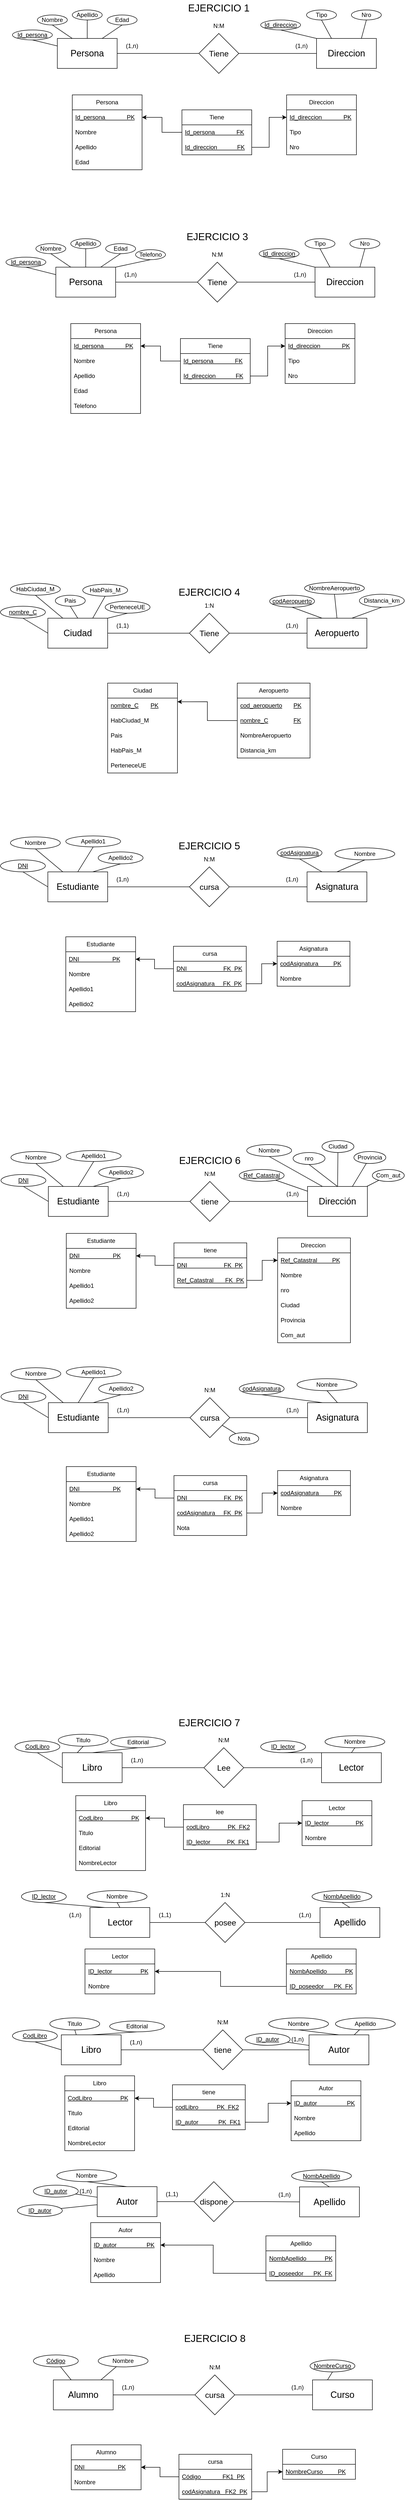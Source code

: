 <mxfile version="22.1.1" type="github">
  <diagram name="Página-1" id="Z795Bbzr82MwVMrNqGUJ">
    <mxGraphModel dx="2440" dy="1307" grid="1" gridSize="10" guides="1" tooltips="1" connect="1" arrows="1" fold="1" page="1" pageScale="1" pageWidth="827" pageHeight="1169" math="0" shadow="0">
      <root>
        <mxCell id="0" />
        <mxCell id="1" parent="0" />
        <mxCell id="fTpqq8_Z_Hes4YuYpRoL-5" style="edgeStyle=orthogonalEdgeStyle;rounded=0;orthogonalLoop=1;jettySize=auto;html=1;endArrow=none;endFill=0;" parent="1" source="fTpqq8_Z_Hes4YuYpRoL-1" target="fTpqq8_Z_Hes4YuYpRoL-2" edge="1">
          <mxGeometry relative="1" as="geometry" />
        </mxCell>
        <mxCell id="fTpqq8_Z_Hes4YuYpRoL-1" value="&lt;font style=&quot;font-size: 18px;&quot;&gt;Persona&lt;/font&gt;" style="rounded=0;whiteSpace=wrap;html=1;" parent="1" vertex="1">
          <mxGeometry x="123" y="173" width="120" height="60" as="geometry" />
        </mxCell>
        <mxCell id="fTpqq8_Z_Hes4YuYpRoL-6" style="edgeStyle=orthogonalEdgeStyle;rounded=0;orthogonalLoop=1;jettySize=auto;html=1;endArrow=none;endFill=0;" parent="1" source="fTpqq8_Z_Hes4YuYpRoL-2" target="fTpqq8_Z_Hes4YuYpRoL-3" edge="1">
          <mxGeometry relative="1" as="geometry" />
        </mxCell>
        <mxCell id="fTpqq8_Z_Hes4YuYpRoL-2" value="&lt;font style=&quot;font-size: 16px;&quot;&gt;Tiene&lt;/font&gt;" style="rhombus;whiteSpace=wrap;html=1;" parent="1" vertex="1">
          <mxGeometry x="407" y="163" width="80" height="80" as="geometry" />
        </mxCell>
        <mxCell id="fTpqq8_Z_Hes4YuYpRoL-3" value="&lt;font style=&quot;font-size: 18px;&quot;&gt;Direccion&lt;/font&gt;" style="rounded=0;whiteSpace=wrap;html=1;" parent="1" vertex="1">
          <mxGeometry x="643" y="173" width="120" height="60" as="geometry" />
        </mxCell>
        <mxCell id="fTpqq8_Z_Hes4YuYpRoL-7" value="(1,n)" style="text;html=1;strokeColor=none;fillColor=none;align=center;verticalAlign=middle;whiteSpace=wrap;rounded=0;" parent="1" vertex="1">
          <mxGeometry x="583" y="173" width="60" height="30" as="geometry" />
        </mxCell>
        <mxCell id="fTpqq8_Z_Hes4YuYpRoL-8" value="(1,n)" style="text;html=1;strokeColor=none;fillColor=none;align=center;verticalAlign=middle;whiteSpace=wrap;rounded=0;" parent="1" vertex="1">
          <mxGeometry x="243" y="173" width="60" height="30" as="geometry" />
        </mxCell>
        <mxCell id="fTpqq8_Z_Hes4YuYpRoL-9" value="N:M" style="text;html=1;strokeColor=none;fillColor=none;align=center;verticalAlign=middle;whiteSpace=wrap;rounded=0;" parent="1" vertex="1">
          <mxGeometry x="417" y="133" width="60" height="30" as="geometry" />
        </mxCell>
        <mxCell id="fTpqq8_Z_Hes4YuYpRoL-11" style="edgeStyle=orthogonalEdgeStyle;rounded=0;orthogonalLoop=1;jettySize=auto;html=1;endArrow=none;endFill=0;" parent="1" source="fTpqq8_Z_Hes4YuYpRoL-12" target="fTpqq8_Z_Hes4YuYpRoL-14" edge="1">
          <mxGeometry relative="1" as="geometry" />
        </mxCell>
        <mxCell id="fTpqq8_Z_Hes4YuYpRoL-12" value="&lt;font style=&quot;font-size: 18px;&quot;&gt;Ciudad&lt;/font&gt;" style="rounded=0;whiteSpace=wrap;html=1;" parent="1" vertex="1">
          <mxGeometry x="104" y="1334" width="120" height="60" as="geometry" />
        </mxCell>
        <mxCell id="fTpqq8_Z_Hes4YuYpRoL-13" style="edgeStyle=orthogonalEdgeStyle;rounded=0;orthogonalLoop=1;jettySize=auto;html=1;endArrow=none;endFill=0;" parent="1" source="fTpqq8_Z_Hes4YuYpRoL-14" target="fTpqq8_Z_Hes4YuYpRoL-15" edge="1">
          <mxGeometry relative="1" as="geometry" />
        </mxCell>
        <mxCell id="fTpqq8_Z_Hes4YuYpRoL-14" value="&lt;font style=&quot;font-size: 16px;&quot;&gt;Tiene&lt;/font&gt;" style="rhombus;whiteSpace=wrap;html=1;" parent="1" vertex="1">
          <mxGeometry x="388" y="1324" width="80" height="80" as="geometry" />
        </mxCell>
        <mxCell id="fTpqq8_Z_Hes4YuYpRoL-15" value="&lt;font style=&quot;font-size: 18px;&quot;&gt;Aeropuerto&lt;/font&gt;" style="rounded=0;whiteSpace=wrap;html=1;" parent="1" vertex="1">
          <mxGeometry x="624" y="1334" width="120" height="60" as="geometry" />
        </mxCell>
        <mxCell id="fTpqq8_Z_Hes4YuYpRoL-16" value="(1,n)" style="text;html=1;strokeColor=none;fillColor=none;align=center;verticalAlign=middle;whiteSpace=wrap;rounded=0;" parent="1" vertex="1">
          <mxGeometry x="564" y="1334" width="60" height="30" as="geometry" />
        </mxCell>
        <mxCell id="fTpqq8_Z_Hes4YuYpRoL-17" value="(1,1)" style="text;html=1;strokeColor=none;fillColor=none;align=center;verticalAlign=middle;whiteSpace=wrap;rounded=0;" parent="1" vertex="1">
          <mxGeometry x="224" y="1334" width="60" height="30" as="geometry" />
        </mxCell>
        <mxCell id="fTpqq8_Z_Hes4YuYpRoL-18" value="1:N" style="text;html=1;strokeColor=none;fillColor=none;align=center;verticalAlign=middle;whiteSpace=wrap;rounded=0;" parent="1" vertex="1">
          <mxGeometry x="398" y="1294" width="60" height="30" as="geometry" />
        </mxCell>
        <mxCell id="fTpqq8_Z_Hes4YuYpRoL-19" value="Ciudad" style="swimlane;fontStyle=0;childLayout=stackLayout;horizontal=1;startSize=30;horizontalStack=0;resizeParent=1;resizeParentMax=0;resizeLast=0;collapsible=1;marginBottom=0;whiteSpace=wrap;html=1;" parent="1" vertex="1">
          <mxGeometry x="224" y="1464" width="140" height="180" as="geometry" />
        </mxCell>
        <mxCell id="fTpqq8_Z_Hes4YuYpRoL-20" value="nombre_C&lt;span style=&quot;white-space: pre;&quot;&gt;&#x9;&lt;/span&gt;PK" style="text;strokeColor=none;fillColor=none;align=left;verticalAlign=middle;spacingLeft=4;spacingRight=4;overflow=hidden;points=[[0,0.5],[1,0.5]];portConstraint=eastwest;rotatable=0;whiteSpace=wrap;html=1;fontStyle=4" parent="fTpqq8_Z_Hes4YuYpRoL-19" vertex="1">
          <mxGeometry y="30" width="140" height="30" as="geometry" />
        </mxCell>
        <mxCell id="fTpqq8_Z_Hes4YuYpRoL-21" value="HabCiudad_M" style="text;strokeColor=none;fillColor=none;align=left;verticalAlign=middle;spacingLeft=4;spacingRight=4;overflow=hidden;points=[[0,0.5],[1,0.5]];portConstraint=eastwest;rotatable=0;whiteSpace=wrap;html=1;" parent="fTpqq8_Z_Hes4YuYpRoL-19" vertex="1">
          <mxGeometry y="60" width="140" height="30" as="geometry" />
        </mxCell>
        <mxCell id="fTpqq8_Z_Hes4YuYpRoL-22" value="Pais" style="text;strokeColor=none;fillColor=none;align=left;verticalAlign=middle;spacingLeft=4;spacingRight=4;overflow=hidden;points=[[0,0.5],[1,0.5]];portConstraint=eastwest;rotatable=0;whiteSpace=wrap;html=1;" parent="fTpqq8_Z_Hes4YuYpRoL-19" vertex="1">
          <mxGeometry y="90" width="140" height="30" as="geometry" />
        </mxCell>
        <mxCell id="-cpfAN26ETImXUH0Ku8d-99" value="HabPais_M" style="text;strokeColor=none;fillColor=none;align=left;verticalAlign=middle;spacingLeft=4;spacingRight=4;overflow=hidden;points=[[0,0.5],[1,0.5]];portConstraint=eastwest;rotatable=0;whiteSpace=wrap;html=1;" parent="fTpqq8_Z_Hes4YuYpRoL-19" vertex="1">
          <mxGeometry y="120" width="140" height="30" as="geometry" />
        </mxCell>
        <mxCell id="-cpfAN26ETImXUH0Ku8d-100" value="PerteneceUE" style="text;strokeColor=none;fillColor=none;align=left;verticalAlign=middle;spacingLeft=4;spacingRight=4;overflow=hidden;points=[[0,0.5],[1,0.5]];portConstraint=eastwest;rotatable=0;whiteSpace=wrap;html=1;" parent="fTpqq8_Z_Hes4YuYpRoL-19" vertex="1">
          <mxGeometry y="150" width="140" height="30" as="geometry" />
        </mxCell>
        <mxCell id="fTpqq8_Z_Hes4YuYpRoL-23" value="Aeropuerto" style="swimlane;fontStyle=0;childLayout=stackLayout;horizontal=1;startSize=30;horizontalStack=0;resizeParent=1;resizeParentMax=0;resizeLast=0;collapsible=1;marginBottom=0;whiteSpace=wrap;html=1;" parent="1" vertex="1">
          <mxGeometry x="484" y="1464" width="146" height="150" as="geometry" />
        </mxCell>
        <mxCell id="fTpqq8_Z_Hes4YuYpRoL-24" value="cod_aeropuerto&lt;span style=&quot;white-space: pre;&quot;&gt;&#x9;&lt;/span&gt;PK" style="text;strokeColor=none;fillColor=none;align=left;verticalAlign=middle;spacingLeft=4;spacingRight=4;overflow=hidden;points=[[0,0.5],[1,0.5]];portConstraint=eastwest;rotatable=0;whiteSpace=wrap;html=1;fontStyle=4" parent="fTpqq8_Z_Hes4YuYpRoL-23" vertex="1">
          <mxGeometry y="30" width="146" height="30" as="geometry" />
        </mxCell>
        <mxCell id="fTpqq8_Z_Hes4YuYpRoL-28" value="nombre_C&lt;span style=&quot;white-space: pre;&quot;&gt;&#x9;&lt;/span&gt;&lt;span style=&quot;white-space: pre;&quot;&gt;&#x9;&lt;/span&gt;FK" style="text;strokeColor=none;fillColor=none;align=left;verticalAlign=middle;spacingLeft=4;spacingRight=4;overflow=hidden;points=[[0,0.5],[1,0.5]];portConstraint=eastwest;rotatable=0;whiteSpace=wrap;html=1;fontStyle=4" parent="fTpqq8_Z_Hes4YuYpRoL-23" vertex="1">
          <mxGeometry y="60" width="146" height="30" as="geometry" />
        </mxCell>
        <mxCell id="fTpqq8_Z_Hes4YuYpRoL-25" value="NombreAeropuerto" style="text;strokeColor=none;fillColor=none;align=left;verticalAlign=middle;spacingLeft=4;spacingRight=4;overflow=hidden;points=[[0,0.5],[1,0.5]];portConstraint=eastwest;rotatable=0;whiteSpace=wrap;html=1;" parent="fTpqq8_Z_Hes4YuYpRoL-23" vertex="1">
          <mxGeometry y="90" width="146" height="30" as="geometry" />
        </mxCell>
        <mxCell id="fTpqq8_Z_Hes4YuYpRoL-26" value="Distancia_km" style="text;strokeColor=none;fillColor=none;align=left;verticalAlign=middle;spacingLeft=4;spacingRight=4;overflow=hidden;points=[[0,0.5],[1,0.5]];portConstraint=eastwest;rotatable=0;whiteSpace=wrap;html=1;" parent="fTpqq8_Z_Hes4YuYpRoL-23" vertex="1">
          <mxGeometry y="120" width="146" height="30" as="geometry" />
        </mxCell>
        <mxCell id="fTpqq8_Z_Hes4YuYpRoL-29" style="edgeStyle=orthogonalEdgeStyle;rounded=0;orthogonalLoop=1;jettySize=auto;html=1;entryX=1;entryY=0.244;entryDx=0;entryDy=0;entryPerimeter=0;" parent="1" source="fTpqq8_Z_Hes4YuYpRoL-28" target="fTpqq8_Z_Hes4YuYpRoL-20" edge="1">
          <mxGeometry relative="1" as="geometry" />
        </mxCell>
        <mxCell id="fTpqq8_Z_Hes4YuYpRoL-30" value="&lt;font style=&quot;font-size: 20px;&quot;&gt;EJERCICIO 4&lt;/font&gt;" style="text;html=1;strokeColor=none;fillColor=none;align=center;verticalAlign=middle;whiteSpace=wrap;rounded=0;" parent="1" vertex="1">
          <mxGeometry x="354" y="1266" width="148" height="30" as="geometry" />
        </mxCell>
        <mxCell id="-cpfAN26ETImXUH0Ku8d-1" value="&lt;font style=&quot;font-size: 20px;&quot;&gt;EJERCICIO 1&lt;/font&gt;" style="text;html=1;strokeColor=none;fillColor=none;align=center;verticalAlign=middle;whiteSpace=wrap;rounded=0;" parent="1" vertex="1">
          <mxGeometry x="373" y="96" width="148" height="30" as="geometry" />
        </mxCell>
        <mxCell id="-cpfAN26ETImXUH0Ku8d-2" value="Persona" style="swimlane;fontStyle=0;childLayout=stackLayout;horizontal=1;startSize=30;horizontalStack=0;resizeParent=1;resizeParentMax=0;resizeLast=0;collapsible=1;marginBottom=0;whiteSpace=wrap;html=1;" parent="1" vertex="1">
          <mxGeometry x="153" y="286" width="140" height="150" as="geometry" />
        </mxCell>
        <mxCell id="-cpfAN26ETImXUH0Ku8d-3" value="Id_persona&amp;nbsp; &amp;nbsp; &amp;nbsp; &amp;nbsp; &amp;nbsp; &amp;nbsp; &amp;nbsp;PK" style="text;strokeColor=none;fillColor=none;align=left;verticalAlign=middle;spacingLeft=4;spacingRight=4;overflow=hidden;points=[[0,0.5],[1,0.5]];portConstraint=eastwest;rotatable=0;whiteSpace=wrap;html=1;fontStyle=4" parent="-cpfAN26ETImXUH0Ku8d-2" vertex="1">
          <mxGeometry y="30" width="140" height="30" as="geometry" />
        </mxCell>
        <mxCell id="-cpfAN26ETImXUH0Ku8d-4" value="Nombre" style="text;strokeColor=none;fillColor=none;align=left;verticalAlign=middle;spacingLeft=4;spacingRight=4;overflow=hidden;points=[[0,0.5],[1,0.5]];portConstraint=eastwest;rotatable=0;whiteSpace=wrap;html=1;" parent="-cpfAN26ETImXUH0Ku8d-2" vertex="1">
          <mxGeometry y="60" width="140" height="30" as="geometry" />
        </mxCell>
        <mxCell id="-cpfAN26ETImXUH0Ku8d-5" value="Apellido" style="text;strokeColor=none;fillColor=none;align=left;verticalAlign=middle;spacingLeft=4;spacingRight=4;overflow=hidden;points=[[0,0.5],[1,0.5]];portConstraint=eastwest;rotatable=0;whiteSpace=wrap;html=1;" parent="-cpfAN26ETImXUH0Ku8d-2" vertex="1">
          <mxGeometry y="90" width="140" height="30" as="geometry" />
        </mxCell>
        <mxCell id="-cpfAN26ETImXUH0Ku8d-27" value="Edad" style="text;strokeColor=none;fillColor=none;align=left;verticalAlign=middle;spacingLeft=4;spacingRight=4;overflow=hidden;points=[[0,0.5],[1,0.5]];portConstraint=eastwest;rotatable=0;whiteSpace=wrap;html=1;" parent="-cpfAN26ETImXUH0Ku8d-2" vertex="1">
          <mxGeometry y="120" width="140" height="30" as="geometry" />
        </mxCell>
        <mxCell id="-cpfAN26ETImXUH0Ku8d-6" value="Nombre" style="ellipse;whiteSpace=wrap;html=1;" parent="1" vertex="1">
          <mxGeometry x="83" y="126" width="60" height="20" as="geometry" />
        </mxCell>
        <mxCell id="-cpfAN26ETImXUH0Ku8d-9" value="Apellido" style="ellipse;whiteSpace=wrap;html=1;" parent="1" vertex="1">
          <mxGeometry x="153" y="116" width="60" height="20" as="geometry" />
        </mxCell>
        <mxCell id="-cpfAN26ETImXUH0Ku8d-10" value="Edad" style="ellipse;whiteSpace=wrap;html=1;" parent="1" vertex="1">
          <mxGeometry x="223" y="126" width="60" height="20" as="geometry" />
        </mxCell>
        <mxCell id="-cpfAN26ETImXUH0Ku8d-11" value="Tipo" style="ellipse;whiteSpace=wrap;html=1;" parent="1" vertex="1">
          <mxGeometry x="623" y="116" width="60" height="20" as="geometry" />
        </mxCell>
        <mxCell id="-cpfAN26ETImXUH0Ku8d-13" value="Nro" style="ellipse;whiteSpace=wrap;html=1;" parent="1" vertex="1">
          <mxGeometry x="713" y="116" width="60" height="20" as="geometry" />
        </mxCell>
        <mxCell id="-cpfAN26ETImXUH0Ku8d-16" value="" style="endArrow=none;html=1;rounded=0;entryX=0.5;entryY=1;entryDx=0;entryDy=0;exitX=0.75;exitY=0;exitDx=0;exitDy=0;" parent="1" source="fTpqq8_Z_Hes4YuYpRoL-3" target="-cpfAN26ETImXUH0Ku8d-13" edge="1">
          <mxGeometry width="50" height="50" relative="1" as="geometry">
            <mxPoint x="688" y="203" as="sourcePoint" />
            <mxPoint x="738" y="153" as="targetPoint" />
          </mxGeometry>
        </mxCell>
        <mxCell id="-cpfAN26ETImXUH0Ku8d-17" value="" style="endArrow=none;html=1;rounded=0;entryX=0.5;entryY=1;entryDx=0;entryDy=0;exitX=0.25;exitY=0;exitDx=0;exitDy=0;" parent="1" source="fTpqq8_Z_Hes4YuYpRoL-3" target="-cpfAN26ETImXUH0Ku8d-11" edge="1">
          <mxGeometry width="50" height="50" relative="1" as="geometry">
            <mxPoint x="553" y="183" as="sourcePoint" />
            <mxPoint x="603" y="133" as="targetPoint" />
          </mxGeometry>
        </mxCell>
        <mxCell id="-cpfAN26ETImXUH0Ku8d-18" value="" style="endArrow=none;html=1;rounded=0;entryX=0.5;entryY=1;entryDx=0;entryDy=0;exitX=0.25;exitY=0;exitDx=0;exitDy=0;" parent="1" source="fTpqq8_Z_Hes4YuYpRoL-1" target="-cpfAN26ETImXUH0Ku8d-6" edge="1">
          <mxGeometry width="50" height="50" relative="1" as="geometry">
            <mxPoint x="53" y="203" as="sourcePoint" />
            <mxPoint x="103" y="153" as="targetPoint" />
          </mxGeometry>
        </mxCell>
        <mxCell id="-cpfAN26ETImXUH0Ku8d-19" value="" style="endArrow=none;html=1;rounded=0;entryX=0.5;entryY=1;entryDx=0;entryDy=0;exitX=0.5;exitY=0;exitDx=0;exitDy=0;" parent="1" source="fTpqq8_Z_Hes4YuYpRoL-1" target="-cpfAN26ETImXUH0Ku8d-9" edge="1">
          <mxGeometry width="50" height="50" relative="1" as="geometry">
            <mxPoint x="143" y="203" as="sourcePoint" />
            <mxPoint x="193" y="153" as="targetPoint" />
          </mxGeometry>
        </mxCell>
        <mxCell id="-cpfAN26ETImXUH0Ku8d-20" value="" style="endArrow=none;html=1;rounded=0;entryX=0.5;entryY=1;entryDx=0;entryDy=0;exitX=0.75;exitY=0;exitDx=0;exitDy=0;" parent="1" source="fTpqq8_Z_Hes4YuYpRoL-1" target="-cpfAN26ETImXUH0Ku8d-10" edge="1">
          <mxGeometry width="50" height="50" relative="1" as="geometry">
            <mxPoint x="243" y="203" as="sourcePoint" />
            <mxPoint x="293" y="153" as="targetPoint" />
          </mxGeometry>
        </mxCell>
        <mxCell id="-cpfAN26ETImXUH0Ku8d-22" value="Id_persona" style="ellipse;whiteSpace=wrap;html=1;fontStyle=4" parent="1" vertex="1">
          <mxGeometry x="33" y="156" width="80" height="20" as="geometry" />
        </mxCell>
        <mxCell id="-cpfAN26ETImXUH0Ku8d-24" value="" style="endArrow=none;html=1;rounded=0;entryX=0.5;entryY=1;entryDx=0;entryDy=0;exitX=0;exitY=0.25;exitDx=0;exitDy=0;" parent="1" source="fTpqq8_Z_Hes4YuYpRoL-1" target="-cpfAN26ETImXUH0Ku8d-22" edge="1">
          <mxGeometry width="50" height="50" relative="1" as="geometry">
            <mxPoint x="43" y="266" as="sourcePoint" />
            <mxPoint x="93" y="216" as="targetPoint" />
          </mxGeometry>
        </mxCell>
        <mxCell id="-cpfAN26ETImXUH0Ku8d-25" value="Id_direccion" style="ellipse;whiteSpace=wrap;html=1;fontStyle=4" parent="1" vertex="1">
          <mxGeometry x="531" y="136" width="80" height="20" as="geometry" />
        </mxCell>
        <mxCell id="-cpfAN26ETImXUH0Ku8d-26" value="" style="endArrow=none;html=1;rounded=0;entryX=0.5;entryY=1;entryDx=0;entryDy=0;exitX=1;exitY=0;exitDx=0;exitDy=0;" parent="1" source="fTpqq8_Z_Hes4YuYpRoL-7" target="-cpfAN26ETImXUH0Ku8d-25" edge="1">
          <mxGeometry width="50" height="50" relative="1" as="geometry">
            <mxPoint x="521" y="223" as="sourcePoint" />
            <mxPoint x="571" y="173" as="targetPoint" />
          </mxGeometry>
        </mxCell>
        <mxCell id="-cpfAN26ETImXUH0Ku8d-28" value="Direccion" style="swimlane;fontStyle=0;childLayout=stackLayout;horizontal=1;startSize=30;horizontalStack=0;resizeParent=1;resizeParentMax=0;resizeLast=0;collapsible=1;marginBottom=0;whiteSpace=wrap;html=1;" parent="1" vertex="1">
          <mxGeometry x="583" y="286" width="140" height="120" as="geometry" />
        </mxCell>
        <mxCell id="-cpfAN26ETImXUH0Ku8d-29" value="Id_direccion&amp;nbsp; &amp;nbsp; &amp;nbsp; &amp;nbsp; &amp;nbsp; &amp;nbsp; &amp;nbsp;PK" style="text;strokeColor=none;fillColor=none;align=left;verticalAlign=middle;spacingLeft=4;spacingRight=4;overflow=hidden;points=[[0,0.5],[1,0.5]];portConstraint=eastwest;rotatable=0;whiteSpace=wrap;html=1;fontStyle=4" parent="-cpfAN26ETImXUH0Ku8d-28" vertex="1">
          <mxGeometry y="30" width="140" height="30" as="geometry" />
        </mxCell>
        <mxCell id="-cpfAN26ETImXUH0Ku8d-30" value="Tipo" style="text;strokeColor=none;fillColor=none;align=left;verticalAlign=middle;spacingLeft=4;spacingRight=4;overflow=hidden;points=[[0,0.5],[1,0.5]];portConstraint=eastwest;rotatable=0;whiteSpace=wrap;html=1;" parent="-cpfAN26ETImXUH0Ku8d-28" vertex="1">
          <mxGeometry y="60" width="140" height="30" as="geometry" />
        </mxCell>
        <mxCell id="-cpfAN26ETImXUH0Ku8d-31" value="Nro" style="text;strokeColor=none;fillColor=none;align=left;verticalAlign=middle;spacingLeft=4;spacingRight=4;overflow=hidden;points=[[0,0.5],[1,0.5]];portConstraint=eastwest;rotatable=0;whiteSpace=wrap;html=1;" parent="-cpfAN26ETImXUH0Ku8d-28" vertex="1">
          <mxGeometry y="90" width="140" height="30" as="geometry" />
        </mxCell>
        <mxCell id="-cpfAN26ETImXUH0Ku8d-33" value="Tiene" style="swimlane;fontStyle=0;childLayout=stackLayout;horizontal=1;startSize=30;horizontalStack=0;resizeParent=1;resizeParentMax=0;resizeLast=0;collapsible=1;marginBottom=0;whiteSpace=wrap;html=1;" parent="1" vertex="1">
          <mxGeometry x="373" y="316" width="140" height="90" as="geometry" />
        </mxCell>
        <mxCell id="-cpfAN26ETImXUH0Ku8d-34" value="Id_persona&amp;nbsp; &amp;nbsp; &amp;nbsp; &amp;nbsp; &amp;nbsp; &amp;nbsp; &amp;nbsp;FK" style="text;strokeColor=none;fillColor=none;align=left;verticalAlign=middle;spacingLeft=4;spacingRight=4;overflow=hidden;points=[[0,0.5],[1,0.5]];portConstraint=eastwest;rotatable=0;whiteSpace=wrap;html=1;fontStyle=4" parent="-cpfAN26ETImXUH0Ku8d-33" vertex="1">
          <mxGeometry y="30" width="140" height="30" as="geometry" />
        </mxCell>
        <mxCell id="-cpfAN26ETImXUH0Ku8d-37" value="Id_direccion&amp;nbsp; &amp;nbsp; &amp;nbsp; &amp;nbsp; &amp;nbsp; &amp;nbsp; FK" style="text;strokeColor=none;fillColor=none;align=left;verticalAlign=middle;spacingLeft=4;spacingRight=4;overflow=hidden;points=[[0,0.5],[1,0.5]];portConstraint=eastwest;rotatable=0;whiteSpace=wrap;html=1;fontStyle=4" parent="-cpfAN26ETImXUH0Ku8d-33" vertex="1">
          <mxGeometry y="60" width="140" height="30" as="geometry" />
        </mxCell>
        <mxCell id="-cpfAN26ETImXUH0Ku8d-38" style="edgeStyle=orthogonalEdgeStyle;rounded=0;orthogonalLoop=1;jettySize=auto;html=1;" parent="1" source="-cpfAN26ETImXUH0Ku8d-34" target="-cpfAN26ETImXUH0Ku8d-3" edge="1">
          <mxGeometry relative="1" as="geometry" />
        </mxCell>
        <mxCell id="-cpfAN26ETImXUH0Ku8d-39" style="edgeStyle=orthogonalEdgeStyle;rounded=0;orthogonalLoop=1;jettySize=auto;html=1;" parent="1" source="-cpfAN26ETImXUH0Ku8d-37" target="-cpfAN26ETImXUH0Ku8d-29" edge="1">
          <mxGeometry relative="1" as="geometry" />
        </mxCell>
        <mxCell id="-cpfAN26ETImXUH0Ku8d-40" style="edgeStyle=orthogonalEdgeStyle;rounded=0;orthogonalLoop=1;jettySize=auto;html=1;endArrow=none;endFill=0;" parent="1" source="-cpfAN26ETImXUH0Ku8d-41" target="-cpfAN26ETImXUH0Ku8d-43" edge="1">
          <mxGeometry relative="1" as="geometry" />
        </mxCell>
        <mxCell id="-cpfAN26ETImXUH0Ku8d-41" value="&lt;font style=&quot;font-size: 18px;&quot;&gt;Persona&lt;/font&gt;" style="rounded=0;whiteSpace=wrap;html=1;" parent="1" vertex="1">
          <mxGeometry x="120" y="631" width="120" height="60" as="geometry" />
        </mxCell>
        <mxCell id="-cpfAN26ETImXUH0Ku8d-42" style="edgeStyle=orthogonalEdgeStyle;rounded=0;orthogonalLoop=1;jettySize=auto;html=1;endArrow=none;endFill=0;" parent="1" source="-cpfAN26ETImXUH0Ku8d-43" target="-cpfAN26ETImXUH0Ku8d-44" edge="1">
          <mxGeometry relative="1" as="geometry" />
        </mxCell>
        <mxCell id="-cpfAN26ETImXUH0Ku8d-43" value="&lt;font style=&quot;font-size: 16px;&quot;&gt;Tiene&lt;/font&gt;" style="rhombus;whiteSpace=wrap;html=1;" parent="1" vertex="1">
          <mxGeometry x="404" y="621" width="80" height="80" as="geometry" />
        </mxCell>
        <mxCell id="-cpfAN26ETImXUH0Ku8d-44" value="&lt;font style=&quot;font-size: 18px;&quot;&gt;Direccion&lt;/font&gt;" style="rounded=0;whiteSpace=wrap;html=1;" parent="1" vertex="1">
          <mxGeometry x="640" y="631" width="120" height="60" as="geometry" />
        </mxCell>
        <mxCell id="-cpfAN26ETImXUH0Ku8d-45" value="(1,n)" style="text;html=1;strokeColor=none;fillColor=none;align=center;verticalAlign=middle;whiteSpace=wrap;rounded=0;" parent="1" vertex="1">
          <mxGeometry x="580" y="631" width="60" height="30" as="geometry" />
        </mxCell>
        <mxCell id="-cpfAN26ETImXUH0Ku8d-46" value="(1,n)" style="text;html=1;strokeColor=none;fillColor=none;align=center;verticalAlign=middle;whiteSpace=wrap;rounded=0;" parent="1" vertex="1">
          <mxGeometry x="240" y="631" width="60" height="30" as="geometry" />
        </mxCell>
        <mxCell id="-cpfAN26ETImXUH0Ku8d-47" value="N:M" style="text;html=1;strokeColor=none;fillColor=none;align=center;verticalAlign=middle;whiteSpace=wrap;rounded=0;" parent="1" vertex="1">
          <mxGeometry x="414" y="591" width="60" height="30" as="geometry" />
        </mxCell>
        <mxCell id="-cpfAN26ETImXUH0Ku8d-48" value="&lt;font style=&quot;font-size: 20px;&quot;&gt;EJERCICIO 3&lt;/font&gt;" style="text;html=1;strokeColor=none;fillColor=none;align=center;verticalAlign=middle;whiteSpace=wrap;rounded=0;" parent="1" vertex="1">
          <mxGeometry x="370" y="554" width="148" height="30" as="geometry" />
        </mxCell>
        <mxCell id="-cpfAN26ETImXUH0Ku8d-49" value="Persona" style="swimlane;fontStyle=0;childLayout=stackLayout;horizontal=1;startSize=30;horizontalStack=0;resizeParent=1;resizeParentMax=0;resizeLast=0;collapsible=1;marginBottom=0;whiteSpace=wrap;html=1;" parent="1" vertex="1">
          <mxGeometry x="150" y="744" width="140" height="180" as="geometry" />
        </mxCell>
        <mxCell id="-cpfAN26ETImXUH0Ku8d-50" value="Id_persona&amp;nbsp; &amp;nbsp; &amp;nbsp; &amp;nbsp; &amp;nbsp; &amp;nbsp; &amp;nbsp;PK" style="text;strokeColor=none;fillColor=none;align=left;verticalAlign=middle;spacingLeft=4;spacingRight=4;overflow=hidden;points=[[0,0.5],[1,0.5]];portConstraint=eastwest;rotatable=0;whiteSpace=wrap;html=1;fontStyle=4" parent="-cpfAN26ETImXUH0Ku8d-49" vertex="1">
          <mxGeometry y="30" width="140" height="30" as="geometry" />
        </mxCell>
        <mxCell id="-cpfAN26ETImXUH0Ku8d-51" value="Nombre" style="text;strokeColor=none;fillColor=none;align=left;verticalAlign=middle;spacingLeft=4;spacingRight=4;overflow=hidden;points=[[0,0.5],[1,0.5]];portConstraint=eastwest;rotatable=0;whiteSpace=wrap;html=1;" parent="-cpfAN26ETImXUH0Ku8d-49" vertex="1">
          <mxGeometry y="60" width="140" height="30" as="geometry" />
        </mxCell>
        <mxCell id="-cpfAN26ETImXUH0Ku8d-52" value="Apellido" style="text;strokeColor=none;fillColor=none;align=left;verticalAlign=middle;spacingLeft=4;spacingRight=4;overflow=hidden;points=[[0,0.5],[1,0.5]];portConstraint=eastwest;rotatable=0;whiteSpace=wrap;html=1;" parent="-cpfAN26ETImXUH0Ku8d-49" vertex="1">
          <mxGeometry y="90" width="140" height="30" as="geometry" />
        </mxCell>
        <mxCell id="-cpfAN26ETImXUH0Ku8d-53" value="Edad" style="text;strokeColor=none;fillColor=none;align=left;verticalAlign=middle;spacingLeft=4;spacingRight=4;overflow=hidden;points=[[0,0.5],[1,0.5]];portConstraint=eastwest;rotatable=0;whiteSpace=wrap;html=1;" parent="-cpfAN26ETImXUH0Ku8d-49" vertex="1">
          <mxGeometry y="120" width="140" height="30" as="geometry" />
        </mxCell>
        <mxCell id="-cpfAN26ETImXUH0Ku8d-79" value="Telefono" style="text;strokeColor=none;fillColor=none;align=left;verticalAlign=middle;spacingLeft=4;spacingRight=4;overflow=hidden;points=[[0,0.5],[1,0.5]];portConstraint=eastwest;rotatable=0;whiteSpace=wrap;html=1;" parent="-cpfAN26ETImXUH0Ku8d-49" vertex="1">
          <mxGeometry y="150" width="140" height="30" as="geometry" />
        </mxCell>
        <mxCell id="-cpfAN26ETImXUH0Ku8d-54" value="Nombre" style="ellipse;whiteSpace=wrap;html=1;" parent="1" vertex="1">
          <mxGeometry x="80" y="584" width="60" height="20" as="geometry" />
        </mxCell>
        <mxCell id="-cpfAN26ETImXUH0Ku8d-55" value="Apellido" style="ellipse;whiteSpace=wrap;html=1;" parent="1" vertex="1">
          <mxGeometry x="150" y="574" width="60" height="20" as="geometry" />
        </mxCell>
        <mxCell id="-cpfAN26ETImXUH0Ku8d-56" value="Edad" style="ellipse;whiteSpace=wrap;html=1;" parent="1" vertex="1">
          <mxGeometry x="220" y="584" width="60" height="20" as="geometry" />
        </mxCell>
        <mxCell id="-cpfAN26ETImXUH0Ku8d-57" value="Tipo" style="ellipse;whiteSpace=wrap;html=1;" parent="1" vertex="1">
          <mxGeometry x="620" y="574" width="60" height="20" as="geometry" />
        </mxCell>
        <mxCell id="-cpfAN26ETImXUH0Ku8d-58" value="Nro" style="ellipse;whiteSpace=wrap;html=1;" parent="1" vertex="1">
          <mxGeometry x="710" y="574" width="60" height="20" as="geometry" />
        </mxCell>
        <mxCell id="-cpfAN26ETImXUH0Ku8d-59" value="" style="endArrow=none;html=1;rounded=0;entryX=0.5;entryY=1;entryDx=0;entryDy=0;exitX=0.75;exitY=0;exitDx=0;exitDy=0;" parent="1" source="-cpfAN26ETImXUH0Ku8d-44" target="-cpfAN26ETImXUH0Ku8d-58" edge="1">
          <mxGeometry width="50" height="50" relative="1" as="geometry">
            <mxPoint x="685" y="661" as="sourcePoint" />
            <mxPoint x="735" y="611" as="targetPoint" />
          </mxGeometry>
        </mxCell>
        <mxCell id="-cpfAN26ETImXUH0Ku8d-60" value="" style="endArrow=none;html=1;rounded=0;entryX=0.5;entryY=1;entryDx=0;entryDy=0;exitX=0.25;exitY=0;exitDx=0;exitDy=0;" parent="1" source="-cpfAN26ETImXUH0Ku8d-44" target="-cpfAN26ETImXUH0Ku8d-57" edge="1">
          <mxGeometry width="50" height="50" relative="1" as="geometry">
            <mxPoint x="550" y="641" as="sourcePoint" />
            <mxPoint x="600" y="591" as="targetPoint" />
          </mxGeometry>
        </mxCell>
        <mxCell id="-cpfAN26ETImXUH0Ku8d-61" value="" style="endArrow=none;html=1;rounded=0;entryX=0.5;entryY=1;entryDx=0;entryDy=0;exitX=0.25;exitY=0;exitDx=0;exitDy=0;" parent="1" source="-cpfAN26ETImXUH0Ku8d-41" target="-cpfAN26ETImXUH0Ku8d-54" edge="1">
          <mxGeometry width="50" height="50" relative="1" as="geometry">
            <mxPoint x="50" y="661" as="sourcePoint" />
            <mxPoint x="100" y="611" as="targetPoint" />
          </mxGeometry>
        </mxCell>
        <mxCell id="-cpfAN26ETImXUH0Ku8d-62" value="" style="endArrow=none;html=1;rounded=0;entryX=0.5;entryY=1;entryDx=0;entryDy=0;exitX=0.5;exitY=0;exitDx=0;exitDy=0;" parent="1" source="-cpfAN26ETImXUH0Ku8d-41" target="-cpfAN26ETImXUH0Ku8d-55" edge="1">
          <mxGeometry width="50" height="50" relative="1" as="geometry">
            <mxPoint x="140" y="661" as="sourcePoint" />
            <mxPoint x="190" y="611" as="targetPoint" />
          </mxGeometry>
        </mxCell>
        <mxCell id="-cpfAN26ETImXUH0Ku8d-63" value="" style="endArrow=none;html=1;rounded=0;entryX=0.5;entryY=1;entryDx=0;entryDy=0;exitX=0.75;exitY=0;exitDx=0;exitDy=0;" parent="1" source="-cpfAN26ETImXUH0Ku8d-41" target="-cpfAN26ETImXUH0Ku8d-56" edge="1">
          <mxGeometry width="50" height="50" relative="1" as="geometry">
            <mxPoint x="240" y="661" as="sourcePoint" />
            <mxPoint x="290" y="611" as="targetPoint" />
          </mxGeometry>
        </mxCell>
        <mxCell id="-cpfAN26ETImXUH0Ku8d-64" value="Id_persona" style="ellipse;whiteSpace=wrap;html=1;fontStyle=4" parent="1" vertex="1">
          <mxGeometry x="20" y="611" width="80" height="20" as="geometry" />
        </mxCell>
        <mxCell id="-cpfAN26ETImXUH0Ku8d-65" value="" style="endArrow=none;html=1;rounded=0;entryX=0.5;entryY=1;entryDx=0;entryDy=0;exitX=0;exitY=0.25;exitDx=0;exitDy=0;" parent="1" source="-cpfAN26ETImXUH0Ku8d-41" target="-cpfAN26ETImXUH0Ku8d-64" edge="1">
          <mxGeometry width="50" height="50" relative="1" as="geometry">
            <mxPoint x="40" y="724" as="sourcePoint" />
            <mxPoint x="70" y="634" as="targetPoint" />
          </mxGeometry>
        </mxCell>
        <mxCell id="-cpfAN26ETImXUH0Ku8d-66" value="Id_direccion" style="ellipse;whiteSpace=wrap;html=1;fontStyle=4" parent="1" vertex="1">
          <mxGeometry x="528" y="594" width="80" height="20" as="geometry" />
        </mxCell>
        <mxCell id="-cpfAN26ETImXUH0Ku8d-67" value="" style="endArrow=none;html=1;rounded=0;entryX=0.5;entryY=1;entryDx=0;entryDy=0;exitX=1;exitY=0;exitDx=0;exitDy=0;" parent="1" source="-cpfAN26ETImXUH0Ku8d-45" target="-cpfAN26ETImXUH0Ku8d-66" edge="1">
          <mxGeometry width="50" height="50" relative="1" as="geometry">
            <mxPoint x="518" y="681" as="sourcePoint" />
            <mxPoint x="568" y="631" as="targetPoint" />
          </mxGeometry>
        </mxCell>
        <mxCell id="-cpfAN26ETImXUH0Ku8d-68" value="Direccion" style="swimlane;fontStyle=0;childLayout=stackLayout;horizontal=1;startSize=30;horizontalStack=0;resizeParent=1;resizeParentMax=0;resizeLast=0;collapsible=1;marginBottom=0;whiteSpace=wrap;html=1;" parent="1" vertex="1">
          <mxGeometry x="580" y="744" width="140" height="120" as="geometry" />
        </mxCell>
        <mxCell id="-cpfAN26ETImXUH0Ku8d-69" value="Id_direccion&amp;nbsp; &amp;nbsp; &amp;nbsp; &amp;nbsp; &amp;nbsp; &amp;nbsp; &amp;nbsp;PK" style="text;strokeColor=none;fillColor=none;align=left;verticalAlign=middle;spacingLeft=4;spacingRight=4;overflow=hidden;points=[[0,0.5],[1,0.5]];portConstraint=eastwest;rotatable=0;whiteSpace=wrap;html=1;fontStyle=4" parent="-cpfAN26ETImXUH0Ku8d-68" vertex="1">
          <mxGeometry y="30" width="140" height="30" as="geometry" />
        </mxCell>
        <mxCell id="-cpfAN26ETImXUH0Ku8d-70" value="Tipo" style="text;strokeColor=none;fillColor=none;align=left;verticalAlign=middle;spacingLeft=4;spacingRight=4;overflow=hidden;points=[[0,0.5],[1,0.5]];portConstraint=eastwest;rotatable=0;whiteSpace=wrap;html=1;" parent="-cpfAN26ETImXUH0Ku8d-68" vertex="1">
          <mxGeometry y="60" width="140" height="30" as="geometry" />
        </mxCell>
        <mxCell id="-cpfAN26ETImXUH0Ku8d-71" value="Nro" style="text;strokeColor=none;fillColor=none;align=left;verticalAlign=middle;spacingLeft=4;spacingRight=4;overflow=hidden;points=[[0,0.5],[1,0.5]];portConstraint=eastwest;rotatable=0;whiteSpace=wrap;html=1;" parent="-cpfAN26ETImXUH0Ku8d-68" vertex="1">
          <mxGeometry y="90" width="140" height="30" as="geometry" />
        </mxCell>
        <mxCell id="-cpfAN26ETImXUH0Ku8d-72" value="Tiene" style="swimlane;fontStyle=0;childLayout=stackLayout;horizontal=1;startSize=30;horizontalStack=0;resizeParent=1;resizeParentMax=0;resizeLast=0;collapsible=1;marginBottom=0;whiteSpace=wrap;html=1;" parent="1" vertex="1">
          <mxGeometry x="370" y="774" width="140" height="90" as="geometry" />
        </mxCell>
        <mxCell id="-cpfAN26ETImXUH0Ku8d-73" value="Id_persona&amp;nbsp; &amp;nbsp; &amp;nbsp; &amp;nbsp; &amp;nbsp; &amp;nbsp; &amp;nbsp;FK" style="text;strokeColor=none;fillColor=none;align=left;verticalAlign=middle;spacingLeft=4;spacingRight=4;overflow=hidden;points=[[0,0.5],[1,0.5]];portConstraint=eastwest;rotatable=0;whiteSpace=wrap;html=1;fontStyle=4" parent="-cpfAN26ETImXUH0Ku8d-72" vertex="1">
          <mxGeometry y="30" width="140" height="30" as="geometry" />
        </mxCell>
        <mxCell id="-cpfAN26ETImXUH0Ku8d-74" value="Id_direccion&amp;nbsp; &amp;nbsp; &amp;nbsp; &amp;nbsp; &amp;nbsp; &amp;nbsp; FK" style="text;strokeColor=none;fillColor=none;align=left;verticalAlign=middle;spacingLeft=4;spacingRight=4;overflow=hidden;points=[[0,0.5],[1,0.5]];portConstraint=eastwest;rotatable=0;whiteSpace=wrap;html=1;fontStyle=4" parent="-cpfAN26ETImXUH0Ku8d-72" vertex="1">
          <mxGeometry y="60" width="140" height="30" as="geometry" />
        </mxCell>
        <mxCell id="-cpfAN26ETImXUH0Ku8d-75" style="edgeStyle=orthogonalEdgeStyle;rounded=0;orthogonalLoop=1;jettySize=auto;html=1;" parent="1" source="-cpfAN26ETImXUH0Ku8d-73" target="-cpfAN26ETImXUH0Ku8d-50" edge="1">
          <mxGeometry relative="1" as="geometry" />
        </mxCell>
        <mxCell id="-cpfAN26ETImXUH0Ku8d-76" style="edgeStyle=orthogonalEdgeStyle;rounded=0;orthogonalLoop=1;jettySize=auto;html=1;" parent="1" source="-cpfAN26ETImXUH0Ku8d-74" target="-cpfAN26ETImXUH0Ku8d-69" edge="1">
          <mxGeometry relative="1" as="geometry" />
        </mxCell>
        <mxCell id="-cpfAN26ETImXUH0Ku8d-77" value="Telefono" style="ellipse;whiteSpace=wrap;html=1;" parent="1" vertex="1">
          <mxGeometry x="280" y="596" width="60" height="20" as="geometry" />
        </mxCell>
        <mxCell id="-cpfAN26ETImXUH0Ku8d-78" value="" style="endArrow=none;html=1;rounded=0;entryX=0.5;entryY=1;entryDx=0;entryDy=0;exitX=0;exitY=0;exitDx=0;exitDy=0;" parent="1" source="-cpfAN26ETImXUH0Ku8d-46" target="-cpfAN26ETImXUH0Ku8d-77" edge="1">
          <mxGeometry width="50" height="50" relative="1" as="geometry">
            <mxPoint x="260" y="684" as="sourcePoint" />
            <mxPoint x="310" y="634" as="targetPoint" />
          </mxGeometry>
        </mxCell>
        <mxCell id="-cpfAN26ETImXUH0Ku8d-80" value="nombre_C" style="ellipse;whiteSpace=wrap;html=1;fontStyle=4" parent="1" vertex="1">
          <mxGeometry x="9" y="1310" width="90" height="24" as="geometry" />
        </mxCell>
        <mxCell id="-cpfAN26ETImXUH0Ku8d-81" value="HabCiudad_M" style="ellipse;whiteSpace=wrap;html=1;" parent="1" vertex="1">
          <mxGeometry x="29" y="1264" width="100" height="24" as="geometry" />
        </mxCell>
        <mxCell id="-cpfAN26ETImXUH0Ku8d-82" value="HabPais_M" style="ellipse;whiteSpace=wrap;html=1;" parent="1" vertex="1">
          <mxGeometry x="174" y="1266" width="90" height="24" as="geometry" />
        </mxCell>
        <mxCell id="-cpfAN26ETImXUH0Ku8d-83" value="Pais" style="ellipse;whiteSpace=wrap;html=1;" parent="1" vertex="1">
          <mxGeometry x="119" y="1288" width="60" height="22" as="geometry" />
        </mxCell>
        <mxCell id="-cpfAN26ETImXUH0Ku8d-84" value="PerteneceUE" style="ellipse;whiteSpace=wrap;html=1;" parent="1" vertex="1">
          <mxGeometry x="219" y="1300" width="90" height="24" as="geometry" />
        </mxCell>
        <mxCell id="-cpfAN26ETImXUH0Ku8d-85" value="" style="endArrow=none;html=1;rounded=0;entryX=0.5;entryY=1;entryDx=0;entryDy=0;exitX=0;exitY=0.5;exitDx=0;exitDy=0;" parent="1" source="fTpqq8_Z_Hes4YuYpRoL-12" target="-cpfAN26ETImXUH0Ku8d-80" edge="1">
          <mxGeometry width="50" height="50" relative="1" as="geometry">
            <mxPoint x="34" y="1414" as="sourcePoint" />
            <mxPoint x="84" y="1364" as="targetPoint" />
          </mxGeometry>
        </mxCell>
        <mxCell id="-cpfAN26ETImXUH0Ku8d-86" value="" style="endArrow=none;html=1;rounded=0;entryX=0.5;entryY=1;entryDx=0;entryDy=0;exitX=0.25;exitY=0;exitDx=0;exitDy=0;" parent="1" source="fTpqq8_Z_Hes4YuYpRoL-12" target="-cpfAN26ETImXUH0Ku8d-81" edge="1">
          <mxGeometry width="50" height="50" relative="1" as="geometry">
            <mxPoint x="69" y="1364" as="sourcePoint" />
            <mxPoint x="119" y="1314" as="targetPoint" />
          </mxGeometry>
        </mxCell>
        <mxCell id="-cpfAN26ETImXUH0Ku8d-87" value="" style="endArrow=none;html=1;rounded=0;entryX=0.5;entryY=1;entryDx=0;entryDy=0;exitX=0.5;exitY=0;exitDx=0;exitDy=0;" parent="1" source="fTpqq8_Z_Hes4YuYpRoL-12" target="-cpfAN26ETImXUH0Ku8d-83" edge="1">
          <mxGeometry width="50" height="50" relative="1" as="geometry">
            <mxPoint x="109" y="1374" as="sourcePoint" />
            <mxPoint x="159" y="1324" as="targetPoint" />
          </mxGeometry>
        </mxCell>
        <mxCell id="-cpfAN26ETImXUH0Ku8d-88" value="" style="endArrow=none;html=1;rounded=0;entryX=0.5;entryY=1;entryDx=0;entryDy=0;exitX=0.75;exitY=0;exitDx=0;exitDy=0;" parent="1" source="fTpqq8_Z_Hes4YuYpRoL-12" target="-cpfAN26ETImXUH0Ku8d-82" edge="1">
          <mxGeometry width="50" height="50" relative="1" as="geometry">
            <mxPoint x="159" y="1360" as="sourcePoint" />
            <mxPoint x="209" y="1310" as="targetPoint" />
          </mxGeometry>
        </mxCell>
        <mxCell id="-cpfAN26ETImXUH0Ku8d-89" value="" style="endArrow=none;html=1;rounded=0;entryX=0.5;entryY=1;entryDx=0;entryDy=0;exitX=1;exitY=0;exitDx=0;exitDy=0;" parent="1" source="fTpqq8_Z_Hes4YuYpRoL-12" target="-cpfAN26ETImXUH0Ku8d-84" edge="1">
          <mxGeometry width="50" height="50" relative="1" as="geometry">
            <mxPoint x="279" y="1440" as="sourcePoint" />
            <mxPoint x="329" y="1390" as="targetPoint" />
          </mxGeometry>
        </mxCell>
        <mxCell id="-cpfAN26ETImXUH0Ku8d-90" value="codAeropuerto" style="ellipse;whiteSpace=wrap;html=1;fontStyle=4" parent="1" vertex="1">
          <mxGeometry x="549" y="1288" width="90" height="24" as="geometry" />
        </mxCell>
        <mxCell id="-cpfAN26ETImXUH0Ku8d-91" value="NombreAeropuerto" style="ellipse;whiteSpace=wrap;html=1;" parent="1" vertex="1">
          <mxGeometry x="619" y="1262" width="120" height="24" as="geometry" />
        </mxCell>
        <mxCell id="-cpfAN26ETImXUH0Ku8d-93" value="Distancia_km" style="ellipse;whiteSpace=wrap;html=1;" parent="1" vertex="1">
          <mxGeometry x="729" y="1286" width="90" height="26" as="geometry" />
        </mxCell>
        <mxCell id="-cpfAN26ETImXUH0Ku8d-94" value="" style="endArrow=none;html=1;rounded=0;entryX=0.5;entryY=1;entryDx=0;entryDy=0;exitX=0.75;exitY=0;exitDx=0;exitDy=0;" parent="1" source="fTpqq8_Z_Hes4YuYpRoL-15" target="-cpfAN26ETImXUH0Ku8d-93" edge="1">
          <mxGeometry width="50" height="50" relative="1" as="geometry">
            <mxPoint x="749" y="1384" as="sourcePoint" />
            <mxPoint x="799" y="1334" as="targetPoint" />
          </mxGeometry>
        </mxCell>
        <mxCell id="-cpfAN26ETImXUH0Ku8d-95" value="" style="endArrow=none;html=1;rounded=0;entryX=0.5;entryY=1;entryDx=0;entryDy=0;exitX=0.5;exitY=0;exitDx=0;exitDy=0;" parent="1" source="fTpqq8_Z_Hes4YuYpRoL-15" target="-cpfAN26ETImXUH0Ku8d-91" edge="1">
          <mxGeometry width="50" height="50" relative="1" as="geometry">
            <mxPoint x="629" y="1350" as="sourcePoint" />
            <mxPoint x="659" y="1320" as="targetPoint" />
          </mxGeometry>
        </mxCell>
        <mxCell id="-cpfAN26ETImXUH0Ku8d-98" value="" style="endArrow=none;html=1;rounded=0;entryX=0.5;entryY=1;entryDx=0;entryDy=0;exitX=0.25;exitY=0;exitDx=0;exitDy=0;" parent="1" source="fTpqq8_Z_Hes4YuYpRoL-15" target="-cpfAN26ETImXUH0Ku8d-90" edge="1">
          <mxGeometry width="50" height="50" relative="1" as="geometry">
            <mxPoint x="542" y="1374" as="sourcePoint" />
            <mxPoint x="592" y="1324" as="targetPoint" />
          </mxGeometry>
        </mxCell>
        <mxCell id="-cpfAN26ETImXUH0Ku8d-102" style="edgeStyle=orthogonalEdgeStyle;rounded=0;orthogonalLoop=1;jettySize=auto;html=1;endArrow=none;endFill=0;" parent="1" source="-cpfAN26ETImXUH0Ku8d-103" target="-cpfAN26ETImXUH0Ku8d-105" edge="1">
          <mxGeometry relative="1" as="geometry" />
        </mxCell>
        <mxCell id="-cpfAN26ETImXUH0Ku8d-103" value="&lt;font style=&quot;font-size: 18px;&quot;&gt;Estudiante&lt;/font&gt;" style="rounded=0;whiteSpace=wrap;html=1;" parent="1" vertex="1">
          <mxGeometry x="104" y="1842" width="120" height="60" as="geometry" />
        </mxCell>
        <mxCell id="-cpfAN26ETImXUH0Ku8d-104" style="edgeStyle=orthogonalEdgeStyle;rounded=0;orthogonalLoop=1;jettySize=auto;html=1;endArrow=none;endFill=0;" parent="1" source="-cpfAN26ETImXUH0Ku8d-105" target="-cpfAN26ETImXUH0Ku8d-106" edge="1">
          <mxGeometry relative="1" as="geometry" />
        </mxCell>
        <mxCell id="-cpfAN26ETImXUH0Ku8d-105" value="&lt;font style=&quot;font-size: 16px;&quot;&gt;cursa&lt;/font&gt;" style="rhombus;whiteSpace=wrap;html=1;" parent="1" vertex="1">
          <mxGeometry x="388" y="1832" width="80" height="80" as="geometry" />
        </mxCell>
        <mxCell id="-cpfAN26ETImXUH0Ku8d-106" value="&lt;font style=&quot;font-size: 18px;&quot;&gt;Asignatura&lt;/font&gt;" style="rounded=0;whiteSpace=wrap;html=1;" parent="1" vertex="1">
          <mxGeometry x="624" y="1842" width="120" height="60" as="geometry" />
        </mxCell>
        <mxCell id="-cpfAN26ETImXUH0Ku8d-107" value="(1,n)" style="text;html=1;strokeColor=none;fillColor=none;align=center;verticalAlign=middle;whiteSpace=wrap;rounded=0;" parent="1" vertex="1">
          <mxGeometry x="564" y="1842" width="60" height="30" as="geometry" />
        </mxCell>
        <mxCell id="-cpfAN26ETImXUH0Ku8d-108" value="(1,n)" style="text;html=1;strokeColor=none;fillColor=none;align=center;verticalAlign=middle;whiteSpace=wrap;rounded=0;" parent="1" vertex="1">
          <mxGeometry x="224" y="1842" width="60" height="30" as="geometry" />
        </mxCell>
        <mxCell id="-cpfAN26ETImXUH0Ku8d-109" value="N:M" style="text;html=1;strokeColor=none;fillColor=none;align=center;verticalAlign=middle;whiteSpace=wrap;rounded=0;" parent="1" vertex="1">
          <mxGeometry x="398" y="1802" width="60" height="30" as="geometry" />
        </mxCell>
        <mxCell id="-cpfAN26ETImXUH0Ku8d-110" value="Estudiante" style="swimlane;fontStyle=0;childLayout=stackLayout;horizontal=1;startSize=30;horizontalStack=0;resizeParent=1;resizeParentMax=0;resizeLast=0;collapsible=1;marginBottom=0;whiteSpace=wrap;html=1;" parent="1" vertex="1">
          <mxGeometry x="140" y="1972" width="140" height="150" as="geometry" />
        </mxCell>
        <mxCell id="-cpfAN26ETImXUH0Ku8d-111" value="DNI&amp;nbsp; &amp;nbsp; &amp;nbsp; &amp;nbsp; &amp;nbsp; &amp;nbsp; &amp;nbsp; &amp;nbsp; &amp;nbsp; &amp;nbsp; PK" style="text;strokeColor=none;fillColor=none;align=left;verticalAlign=middle;spacingLeft=4;spacingRight=4;overflow=hidden;points=[[0,0.5],[1,0.5]];portConstraint=eastwest;rotatable=0;whiteSpace=wrap;html=1;fontStyle=4" parent="-cpfAN26ETImXUH0Ku8d-110" vertex="1">
          <mxGeometry y="30" width="140" height="30" as="geometry" />
        </mxCell>
        <mxCell id="-cpfAN26ETImXUH0Ku8d-112" value="Nombre" style="text;strokeColor=none;fillColor=none;align=left;verticalAlign=middle;spacingLeft=4;spacingRight=4;overflow=hidden;points=[[0,0.5],[1,0.5]];portConstraint=eastwest;rotatable=0;whiteSpace=wrap;html=1;" parent="-cpfAN26ETImXUH0Ku8d-110" vertex="1">
          <mxGeometry y="60" width="140" height="30" as="geometry" />
        </mxCell>
        <mxCell id="-cpfAN26ETImXUH0Ku8d-113" value="Apellido1" style="text;strokeColor=none;fillColor=none;align=left;verticalAlign=middle;spacingLeft=4;spacingRight=4;overflow=hidden;points=[[0,0.5],[1,0.5]];portConstraint=eastwest;rotatable=0;whiteSpace=wrap;html=1;" parent="-cpfAN26ETImXUH0Ku8d-110" vertex="1">
          <mxGeometry y="90" width="140" height="30" as="geometry" />
        </mxCell>
        <mxCell id="-cpfAN26ETImXUH0Ku8d-114" value="Apellido2" style="text;strokeColor=none;fillColor=none;align=left;verticalAlign=middle;spacingLeft=4;spacingRight=4;overflow=hidden;points=[[0,0.5],[1,0.5]];portConstraint=eastwest;rotatable=0;whiteSpace=wrap;html=1;" parent="-cpfAN26ETImXUH0Ku8d-110" vertex="1">
          <mxGeometry y="120" width="140" height="30" as="geometry" />
        </mxCell>
        <mxCell id="-cpfAN26ETImXUH0Ku8d-116" value="Asignatura" style="swimlane;fontStyle=0;childLayout=stackLayout;horizontal=1;startSize=30;horizontalStack=0;resizeParent=1;resizeParentMax=0;resizeLast=0;collapsible=1;marginBottom=0;whiteSpace=wrap;html=1;" parent="1" vertex="1">
          <mxGeometry x="564" y="1981" width="146" height="90" as="geometry" />
        </mxCell>
        <mxCell id="-cpfAN26ETImXUH0Ku8d-117" value="codAsignatura&amp;nbsp; &amp;nbsp; &amp;nbsp; &amp;nbsp; &amp;nbsp;PK" style="text;strokeColor=none;fillColor=none;align=left;verticalAlign=middle;spacingLeft=4;spacingRight=4;overflow=hidden;points=[[0,0.5],[1,0.5]];portConstraint=eastwest;rotatable=0;whiteSpace=wrap;html=1;fontStyle=4" parent="-cpfAN26ETImXUH0Ku8d-116" vertex="1">
          <mxGeometry y="30" width="146" height="30" as="geometry" />
        </mxCell>
        <mxCell id="-cpfAN26ETImXUH0Ku8d-119" value="Nombre" style="text;strokeColor=none;fillColor=none;align=left;verticalAlign=middle;spacingLeft=4;spacingRight=4;overflow=hidden;points=[[0,0.5],[1,0.5]];portConstraint=eastwest;rotatable=0;whiteSpace=wrap;html=1;" parent="-cpfAN26ETImXUH0Ku8d-116" vertex="1">
          <mxGeometry y="60" width="146" height="30" as="geometry" />
        </mxCell>
        <mxCell id="-cpfAN26ETImXUH0Ku8d-122" value="&lt;font style=&quot;font-size: 20px;&quot;&gt;EJERCICIO 5&lt;/font&gt;" style="text;html=1;strokeColor=none;fillColor=none;align=center;verticalAlign=middle;whiteSpace=wrap;rounded=0;" parent="1" vertex="1">
          <mxGeometry x="354" y="1774" width="148" height="30" as="geometry" />
        </mxCell>
        <mxCell id="-cpfAN26ETImXUH0Ku8d-123" value="DNI" style="ellipse;whiteSpace=wrap;html=1;fontStyle=4" parent="1" vertex="1">
          <mxGeometry x="9" y="1818" width="90" height="24" as="geometry" />
        </mxCell>
        <mxCell id="-cpfAN26ETImXUH0Ku8d-124" value="Nombre" style="ellipse;whiteSpace=wrap;html=1;" parent="1" vertex="1">
          <mxGeometry x="29" y="1772" width="100" height="24" as="geometry" />
        </mxCell>
        <mxCell id="-cpfAN26ETImXUH0Ku8d-125" value="Apellido2" style="ellipse;whiteSpace=wrap;html=1;" parent="1" vertex="1">
          <mxGeometry x="205" y="1802" width="90" height="24" as="geometry" />
        </mxCell>
        <mxCell id="-cpfAN26ETImXUH0Ku8d-126" value="Apellido1" style="ellipse;whiteSpace=wrap;html=1;" parent="1" vertex="1">
          <mxGeometry x="140" y="1770" width="110" height="22" as="geometry" />
        </mxCell>
        <mxCell id="-cpfAN26ETImXUH0Ku8d-128" value="" style="endArrow=none;html=1;rounded=0;entryX=0.5;entryY=1;entryDx=0;entryDy=0;exitX=0;exitY=0.5;exitDx=0;exitDy=0;" parent="1" source="-cpfAN26ETImXUH0Ku8d-103" target="-cpfAN26ETImXUH0Ku8d-123" edge="1">
          <mxGeometry width="50" height="50" relative="1" as="geometry">
            <mxPoint x="34" y="1922" as="sourcePoint" />
            <mxPoint x="84" y="1872" as="targetPoint" />
          </mxGeometry>
        </mxCell>
        <mxCell id="-cpfAN26ETImXUH0Ku8d-129" value="" style="endArrow=none;html=1;rounded=0;entryX=0.5;entryY=1;entryDx=0;entryDy=0;exitX=0.25;exitY=0;exitDx=0;exitDy=0;" parent="1" source="-cpfAN26ETImXUH0Ku8d-103" target="-cpfAN26ETImXUH0Ku8d-124" edge="1">
          <mxGeometry width="50" height="50" relative="1" as="geometry">
            <mxPoint x="69" y="1872" as="sourcePoint" />
            <mxPoint x="119" y="1822" as="targetPoint" />
          </mxGeometry>
        </mxCell>
        <mxCell id="-cpfAN26ETImXUH0Ku8d-130" value="" style="endArrow=none;html=1;rounded=0;entryX=0.5;entryY=1;entryDx=0;entryDy=0;exitX=0.5;exitY=0;exitDx=0;exitDy=0;" parent="1" source="-cpfAN26ETImXUH0Ku8d-103" target="-cpfAN26ETImXUH0Ku8d-126" edge="1">
          <mxGeometry width="50" height="50" relative="1" as="geometry">
            <mxPoint x="109" y="1882" as="sourcePoint" />
            <mxPoint x="159" y="1832" as="targetPoint" />
          </mxGeometry>
        </mxCell>
        <mxCell id="-cpfAN26ETImXUH0Ku8d-131" value="" style="endArrow=none;html=1;rounded=0;entryX=0.5;entryY=1;entryDx=0;entryDy=0;exitX=0.75;exitY=0;exitDx=0;exitDy=0;" parent="1" source="-cpfAN26ETImXUH0Ku8d-103" target="-cpfAN26ETImXUH0Ku8d-125" edge="1">
          <mxGeometry width="50" height="50" relative="1" as="geometry">
            <mxPoint x="159" y="1868" as="sourcePoint" />
            <mxPoint x="209" y="1818" as="targetPoint" />
          </mxGeometry>
        </mxCell>
        <mxCell id="-cpfAN26ETImXUH0Ku8d-133" value="codAsignatura" style="ellipse;whiteSpace=wrap;html=1;fontStyle=4" parent="1" vertex="1">
          <mxGeometry x="564" y="1792" width="90" height="24" as="geometry" />
        </mxCell>
        <mxCell id="-cpfAN26ETImXUH0Ku8d-134" value="Nombre" style="ellipse;whiteSpace=wrap;html=1;" parent="1" vertex="1">
          <mxGeometry x="680" y="1794" width="120" height="24" as="geometry" />
        </mxCell>
        <mxCell id="-cpfAN26ETImXUH0Ku8d-137" value="" style="endArrow=none;html=1;rounded=0;entryX=0.5;entryY=1;entryDx=0;entryDy=0;exitX=0.5;exitY=0;exitDx=0;exitDy=0;" parent="1" source="-cpfAN26ETImXUH0Ku8d-106" target="-cpfAN26ETImXUH0Ku8d-134" edge="1">
          <mxGeometry width="50" height="50" relative="1" as="geometry">
            <mxPoint x="629" y="1858" as="sourcePoint" />
            <mxPoint x="659" y="1828" as="targetPoint" />
          </mxGeometry>
        </mxCell>
        <mxCell id="-cpfAN26ETImXUH0Ku8d-138" value="" style="endArrow=none;html=1;rounded=0;entryX=0.5;entryY=1;entryDx=0;entryDy=0;exitX=0.25;exitY=0;exitDx=0;exitDy=0;" parent="1" source="-cpfAN26ETImXUH0Ku8d-106" target="-cpfAN26ETImXUH0Ku8d-133" edge="1">
          <mxGeometry width="50" height="50" relative="1" as="geometry">
            <mxPoint x="542" y="1882" as="sourcePoint" />
            <mxPoint x="592" y="1832" as="targetPoint" />
          </mxGeometry>
        </mxCell>
        <mxCell id="-cpfAN26ETImXUH0Ku8d-140" value="cursa" style="swimlane;fontStyle=0;childLayout=stackLayout;horizontal=1;startSize=30;horizontalStack=0;resizeParent=1;resizeParentMax=0;resizeLast=0;collapsible=1;marginBottom=0;whiteSpace=wrap;html=1;" parent="1" vertex="1">
          <mxGeometry x="356" y="1991" width="146" height="90" as="geometry" />
        </mxCell>
        <mxCell id="-cpfAN26ETImXUH0Ku8d-141" value="DNI&amp;nbsp; &amp;nbsp; &amp;nbsp; &amp;nbsp; &amp;nbsp; &amp;nbsp; &amp;nbsp; &amp;nbsp; &amp;nbsp; &amp;nbsp; &amp;nbsp; FK&amp;nbsp; PK" style="text;strokeColor=none;fillColor=none;align=left;verticalAlign=middle;spacingLeft=4;spacingRight=4;overflow=hidden;points=[[0,0.5],[1,0.5]];portConstraint=eastwest;rotatable=0;whiteSpace=wrap;html=1;fontStyle=4" parent="-cpfAN26ETImXUH0Ku8d-140" vertex="1">
          <mxGeometry y="30" width="146" height="30" as="geometry" />
        </mxCell>
        <mxCell id="-cpfAN26ETImXUH0Ku8d-142" value="&lt;u&gt;codAsignatura&amp;nbsp; &amp;nbsp; &amp;nbsp;FK&amp;nbsp; PK&lt;/u&gt;" style="text;strokeColor=none;fillColor=none;align=left;verticalAlign=middle;spacingLeft=4;spacingRight=4;overflow=hidden;points=[[0,0.5],[1,0.5]];portConstraint=eastwest;rotatable=0;whiteSpace=wrap;html=1;" parent="-cpfAN26ETImXUH0Ku8d-140" vertex="1">
          <mxGeometry y="60" width="146" height="30" as="geometry" />
        </mxCell>
        <mxCell id="-cpfAN26ETImXUH0Ku8d-143" style="edgeStyle=orthogonalEdgeStyle;rounded=0;orthogonalLoop=1;jettySize=auto;html=1;entryX=1;entryY=0.5;entryDx=0;entryDy=0;" parent="1" source="-cpfAN26ETImXUH0Ku8d-141" target="-cpfAN26ETImXUH0Ku8d-111" edge="1">
          <mxGeometry relative="1" as="geometry" />
        </mxCell>
        <mxCell id="-cpfAN26ETImXUH0Ku8d-144" style="edgeStyle=orthogonalEdgeStyle;rounded=0;orthogonalLoop=1;jettySize=auto;html=1;" parent="1" source="-cpfAN26ETImXUH0Ku8d-142" target="-cpfAN26ETImXUH0Ku8d-117" edge="1">
          <mxGeometry relative="1" as="geometry" />
        </mxCell>
        <mxCell id="0QhxmilCIMfZWKShsLbp-83" style="edgeStyle=orthogonalEdgeStyle;rounded=0;orthogonalLoop=1;jettySize=auto;html=1;endArrow=none;endFill=0;" parent="1" source="0QhxmilCIMfZWKShsLbp-84" target="0QhxmilCIMfZWKShsLbp-86" edge="1">
          <mxGeometry relative="1" as="geometry" />
        </mxCell>
        <mxCell id="0QhxmilCIMfZWKShsLbp-84" value="&lt;font style=&quot;font-size: 18px;&quot;&gt;Estudiante&lt;/font&gt;" style="rounded=0;whiteSpace=wrap;html=1;" parent="1" vertex="1">
          <mxGeometry x="105" y="2472" width="120" height="60" as="geometry" />
        </mxCell>
        <mxCell id="0QhxmilCIMfZWKShsLbp-85" style="edgeStyle=orthogonalEdgeStyle;rounded=0;orthogonalLoop=1;jettySize=auto;html=1;endArrow=none;endFill=0;" parent="1" source="0QhxmilCIMfZWKShsLbp-86" target="0QhxmilCIMfZWKShsLbp-87" edge="1">
          <mxGeometry relative="1" as="geometry" />
        </mxCell>
        <mxCell id="0QhxmilCIMfZWKShsLbp-86" value="&lt;font style=&quot;font-size: 16px;&quot;&gt;tiene&lt;/font&gt;" style="rhombus;whiteSpace=wrap;html=1;" parent="1" vertex="1">
          <mxGeometry x="389" y="2462" width="80" height="80" as="geometry" />
        </mxCell>
        <mxCell id="0QhxmilCIMfZWKShsLbp-87" value="&lt;font style=&quot;font-size: 18px;&quot;&gt;Dirección&lt;/font&gt;" style="rounded=0;whiteSpace=wrap;html=1;" parent="1" vertex="1">
          <mxGeometry x="625" y="2472" width="120" height="60" as="geometry" />
        </mxCell>
        <mxCell id="0QhxmilCIMfZWKShsLbp-88" value="(1,n)" style="text;html=1;strokeColor=none;fillColor=none;align=center;verticalAlign=middle;whiteSpace=wrap;rounded=0;" parent="1" vertex="1">
          <mxGeometry x="565" y="2472" width="60" height="30" as="geometry" />
        </mxCell>
        <mxCell id="0QhxmilCIMfZWKShsLbp-89" value="(1,n)" style="text;html=1;strokeColor=none;fillColor=none;align=center;verticalAlign=middle;whiteSpace=wrap;rounded=0;" parent="1" vertex="1">
          <mxGeometry x="225" y="2472" width="60" height="30" as="geometry" />
        </mxCell>
        <mxCell id="0QhxmilCIMfZWKShsLbp-90" value="N:M" style="text;html=1;strokeColor=none;fillColor=none;align=center;verticalAlign=middle;whiteSpace=wrap;rounded=0;" parent="1" vertex="1">
          <mxGeometry x="399" y="2432" width="60" height="30" as="geometry" />
        </mxCell>
        <mxCell id="0QhxmilCIMfZWKShsLbp-91" value="Estudiante" style="swimlane;fontStyle=0;childLayout=stackLayout;horizontal=1;startSize=30;horizontalStack=0;resizeParent=1;resizeParentMax=0;resizeLast=0;collapsible=1;marginBottom=0;whiteSpace=wrap;html=1;" parent="1" vertex="1">
          <mxGeometry x="141" y="2566" width="140" height="150" as="geometry" />
        </mxCell>
        <mxCell id="0QhxmilCIMfZWKShsLbp-92" value="DNI&amp;nbsp; &amp;nbsp; &amp;nbsp; &amp;nbsp; &amp;nbsp; &amp;nbsp; &amp;nbsp; &amp;nbsp; &amp;nbsp; &amp;nbsp; PK" style="text;strokeColor=none;fillColor=none;align=left;verticalAlign=middle;spacingLeft=4;spacingRight=4;overflow=hidden;points=[[0,0.5],[1,0.5]];portConstraint=eastwest;rotatable=0;whiteSpace=wrap;html=1;fontStyle=4" parent="0QhxmilCIMfZWKShsLbp-91" vertex="1">
          <mxGeometry y="30" width="140" height="30" as="geometry" />
        </mxCell>
        <mxCell id="0QhxmilCIMfZWKShsLbp-93" value="Nombre" style="text;strokeColor=none;fillColor=none;align=left;verticalAlign=middle;spacingLeft=4;spacingRight=4;overflow=hidden;points=[[0,0.5],[1,0.5]];portConstraint=eastwest;rotatable=0;whiteSpace=wrap;html=1;" parent="0QhxmilCIMfZWKShsLbp-91" vertex="1">
          <mxGeometry y="60" width="140" height="30" as="geometry" />
        </mxCell>
        <mxCell id="0QhxmilCIMfZWKShsLbp-94" value="Apellido1" style="text;strokeColor=none;fillColor=none;align=left;verticalAlign=middle;spacingLeft=4;spacingRight=4;overflow=hidden;points=[[0,0.5],[1,0.5]];portConstraint=eastwest;rotatable=0;whiteSpace=wrap;html=1;" parent="0QhxmilCIMfZWKShsLbp-91" vertex="1">
          <mxGeometry y="90" width="140" height="30" as="geometry" />
        </mxCell>
        <mxCell id="0QhxmilCIMfZWKShsLbp-95" value="Apellido2" style="text;strokeColor=none;fillColor=none;align=left;verticalAlign=middle;spacingLeft=4;spacingRight=4;overflow=hidden;points=[[0,0.5],[1,0.5]];portConstraint=eastwest;rotatable=0;whiteSpace=wrap;html=1;" parent="0QhxmilCIMfZWKShsLbp-91" vertex="1">
          <mxGeometry y="120" width="140" height="30" as="geometry" />
        </mxCell>
        <mxCell id="0QhxmilCIMfZWKShsLbp-96" value="Direccion&amp;nbsp;" style="swimlane;fontStyle=0;childLayout=stackLayout;horizontal=1;startSize=30;horizontalStack=0;resizeParent=1;resizeParentMax=0;resizeLast=0;collapsible=1;marginBottom=0;whiteSpace=wrap;html=1;" parent="1" vertex="1">
          <mxGeometry x="565" y="2575" width="146" height="210" as="geometry" />
        </mxCell>
        <mxCell id="0QhxmilCIMfZWKShsLbp-97" value="Ref_Catastral&amp;nbsp; &amp;nbsp; &amp;nbsp; &amp;nbsp; &amp;nbsp;PK" style="text;strokeColor=none;fillColor=none;align=left;verticalAlign=middle;spacingLeft=4;spacingRight=4;overflow=hidden;points=[[0,0.5],[1,0.5]];portConstraint=eastwest;rotatable=0;whiteSpace=wrap;html=1;fontStyle=4" parent="0QhxmilCIMfZWKShsLbp-96" vertex="1">
          <mxGeometry y="30" width="146" height="30" as="geometry" />
        </mxCell>
        <mxCell id="0QhxmilCIMfZWKShsLbp-98" value="Nombre" style="text;strokeColor=none;fillColor=none;align=left;verticalAlign=middle;spacingLeft=4;spacingRight=4;overflow=hidden;points=[[0,0.5],[1,0.5]];portConstraint=eastwest;rotatable=0;whiteSpace=wrap;html=1;" parent="0QhxmilCIMfZWKShsLbp-96" vertex="1">
          <mxGeometry y="60" width="146" height="30" as="geometry" />
        </mxCell>
        <mxCell id="0QhxmilCIMfZWKShsLbp-99" value="nro" style="text;strokeColor=none;fillColor=none;align=left;verticalAlign=middle;spacingLeft=4;spacingRight=4;overflow=hidden;points=[[0,0.5],[1,0.5]];portConstraint=eastwest;rotatable=0;whiteSpace=wrap;html=1;" parent="0QhxmilCIMfZWKShsLbp-96" vertex="1">
          <mxGeometry y="90" width="146" height="30" as="geometry" />
        </mxCell>
        <mxCell id="0QhxmilCIMfZWKShsLbp-100" value="Ciudad" style="text;strokeColor=none;fillColor=none;align=left;verticalAlign=middle;spacingLeft=4;spacingRight=4;overflow=hidden;points=[[0,0.5],[1,0.5]];portConstraint=eastwest;rotatable=0;whiteSpace=wrap;html=1;" parent="0QhxmilCIMfZWKShsLbp-96" vertex="1">
          <mxGeometry y="120" width="146" height="30" as="geometry" />
        </mxCell>
        <mxCell id="0QhxmilCIMfZWKShsLbp-101" value="Provincia" style="text;strokeColor=none;fillColor=none;align=left;verticalAlign=middle;spacingLeft=4;spacingRight=4;overflow=hidden;points=[[0,0.5],[1,0.5]];portConstraint=eastwest;rotatable=0;whiteSpace=wrap;html=1;" parent="0QhxmilCIMfZWKShsLbp-96" vertex="1">
          <mxGeometry y="150" width="146" height="30" as="geometry" />
        </mxCell>
        <mxCell id="0QhxmilCIMfZWKShsLbp-102" value="Com_aut" style="text;strokeColor=none;fillColor=none;align=left;verticalAlign=middle;spacingLeft=4;spacingRight=4;overflow=hidden;points=[[0,0.5],[1,0.5]];portConstraint=eastwest;rotatable=0;whiteSpace=wrap;html=1;" parent="0QhxmilCIMfZWKShsLbp-96" vertex="1">
          <mxGeometry y="180" width="146" height="30" as="geometry" />
        </mxCell>
        <mxCell id="0QhxmilCIMfZWKShsLbp-103" value="&lt;font style=&quot;font-size: 20px;&quot;&gt;EJERCICIO 6&lt;/font&gt;" style="text;html=1;strokeColor=none;fillColor=none;align=center;verticalAlign=middle;whiteSpace=wrap;rounded=0;" parent="1" vertex="1">
          <mxGeometry x="355" y="2404" width="148" height="30" as="geometry" />
        </mxCell>
        <mxCell id="0QhxmilCIMfZWKShsLbp-104" value="DNI" style="ellipse;whiteSpace=wrap;html=1;fontStyle=4" parent="1" vertex="1">
          <mxGeometry x="10" y="2448" width="90" height="24" as="geometry" />
        </mxCell>
        <mxCell id="0QhxmilCIMfZWKShsLbp-105" value="Nombre" style="ellipse;whiteSpace=wrap;html=1;" parent="1" vertex="1">
          <mxGeometry x="30" y="2402" width="100" height="24" as="geometry" />
        </mxCell>
        <mxCell id="0QhxmilCIMfZWKShsLbp-106" value="Apellido2" style="ellipse;whiteSpace=wrap;html=1;" parent="1" vertex="1">
          <mxGeometry x="206" y="2432" width="90" height="24" as="geometry" />
        </mxCell>
        <mxCell id="0QhxmilCIMfZWKShsLbp-107" value="Apellido1" style="ellipse;whiteSpace=wrap;html=1;" parent="1" vertex="1">
          <mxGeometry x="141" y="2400" width="110" height="22" as="geometry" />
        </mxCell>
        <mxCell id="0QhxmilCIMfZWKShsLbp-108" value="" style="endArrow=none;html=1;rounded=0;entryX=0.5;entryY=1;entryDx=0;entryDy=0;exitX=0;exitY=0.5;exitDx=0;exitDy=0;" parent="1" source="0QhxmilCIMfZWKShsLbp-84" target="0QhxmilCIMfZWKShsLbp-104" edge="1">
          <mxGeometry width="50" height="50" relative="1" as="geometry">
            <mxPoint x="35" y="2552" as="sourcePoint" />
            <mxPoint x="85" y="2502" as="targetPoint" />
          </mxGeometry>
        </mxCell>
        <mxCell id="0QhxmilCIMfZWKShsLbp-109" value="" style="endArrow=none;html=1;rounded=0;entryX=0.5;entryY=1;entryDx=0;entryDy=0;exitX=0.25;exitY=0;exitDx=0;exitDy=0;" parent="1" source="0QhxmilCIMfZWKShsLbp-84" target="0QhxmilCIMfZWKShsLbp-105" edge="1">
          <mxGeometry width="50" height="50" relative="1" as="geometry">
            <mxPoint x="70" y="2502" as="sourcePoint" />
            <mxPoint x="120" y="2452" as="targetPoint" />
          </mxGeometry>
        </mxCell>
        <mxCell id="0QhxmilCIMfZWKShsLbp-110" value="" style="endArrow=none;html=1;rounded=0;entryX=0.5;entryY=1;entryDx=0;entryDy=0;exitX=0.5;exitY=0;exitDx=0;exitDy=0;" parent="1" source="0QhxmilCIMfZWKShsLbp-84" target="0QhxmilCIMfZWKShsLbp-107" edge="1">
          <mxGeometry width="50" height="50" relative="1" as="geometry">
            <mxPoint x="110" y="2512" as="sourcePoint" />
            <mxPoint x="160" y="2462" as="targetPoint" />
          </mxGeometry>
        </mxCell>
        <mxCell id="0QhxmilCIMfZWKShsLbp-111" value="" style="endArrow=none;html=1;rounded=0;entryX=0.5;entryY=1;entryDx=0;entryDy=0;exitX=0.75;exitY=0;exitDx=0;exitDy=0;" parent="1" source="0QhxmilCIMfZWKShsLbp-84" target="0QhxmilCIMfZWKShsLbp-106" edge="1">
          <mxGeometry width="50" height="50" relative="1" as="geometry">
            <mxPoint x="160" y="2498" as="sourcePoint" />
            <mxPoint x="210" y="2448" as="targetPoint" />
          </mxGeometry>
        </mxCell>
        <mxCell id="0QhxmilCIMfZWKShsLbp-112" value="Nombre" style="ellipse;whiteSpace=wrap;html=1;fontStyle=0" parent="1" vertex="1">
          <mxGeometry x="503" y="2388" width="90" height="24" as="geometry" />
        </mxCell>
        <mxCell id="0QhxmilCIMfZWKShsLbp-113" value="nro" style="ellipse;whiteSpace=wrap;html=1;" parent="1" vertex="1">
          <mxGeometry x="596" y="2404" width="64" height="24" as="geometry" />
        </mxCell>
        <mxCell id="0QhxmilCIMfZWKShsLbp-114" value="" style="endArrow=none;html=1;rounded=0;entryX=0.5;entryY=1;entryDx=0;entryDy=0;exitX=0.5;exitY=0;exitDx=0;exitDy=0;" parent="1" source="0QhxmilCIMfZWKShsLbp-87" target="0QhxmilCIMfZWKShsLbp-113" edge="1">
          <mxGeometry width="50" height="50" relative="1" as="geometry">
            <mxPoint x="630" y="2488" as="sourcePoint" />
            <mxPoint x="660" y="2458" as="targetPoint" />
          </mxGeometry>
        </mxCell>
        <mxCell id="0QhxmilCIMfZWKShsLbp-115" value="" style="endArrow=none;html=1;rounded=0;entryX=0.5;entryY=1;entryDx=0;entryDy=0;exitX=0.25;exitY=0;exitDx=0;exitDy=0;" parent="1" source="0QhxmilCIMfZWKShsLbp-87" target="0QhxmilCIMfZWKShsLbp-112" edge="1">
          <mxGeometry width="50" height="50" relative="1" as="geometry">
            <mxPoint x="543" y="2512" as="sourcePoint" />
            <mxPoint x="593" y="2462" as="targetPoint" />
          </mxGeometry>
        </mxCell>
        <mxCell id="0QhxmilCIMfZWKShsLbp-116" value="tiene" style="swimlane;fontStyle=0;childLayout=stackLayout;horizontal=1;startSize=30;horizontalStack=0;resizeParent=1;resizeParentMax=0;resizeLast=0;collapsible=1;marginBottom=0;whiteSpace=wrap;html=1;" parent="1" vertex="1">
          <mxGeometry x="357" y="2585" width="146" height="90" as="geometry" />
        </mxCell>
        <mxCell id="0QhxmilCIMfZWKShsLbp-117" value="DNI&amp;nbsp; &amp;nbsp; &amp;nbsp; &amp;nbsp; &amp;nbsp; &amp;nbsp; &amp;nbsp; &amp;nbsp; &amp;nbsp; &amp;nbsp; &amp;nbsp; FK&amp;nbsp; PK" style="text;strokeColor=none;fillColor=none;align=left;verticalAlign=middle;spacingLeft=4;spacingRight=4;overflow=hidden;points=[[0,0.5],[1,0.5]];portConstraint=eastwest;rotatable=0;whiteSpace=wrap;html=1;fontStyle=4" parent="0QhxmilCIMfZWKShsLbp-116" vertex="1">
          <mxGeometry y="30" width="146" height="30" as="geometry" />
        </mxCell>
        <mxCell id="0QhxmilCIMfZWKShsLbp-118" value="&lt;u&gt;Ref_Catastral&amp;nbsp; &amp;nbsp; &amp;nbsp; &amp;nbsp;FK&amp;nbsp; PK&lt;/u&gt;" style="text;strokeColor=none;fillColor=none;align=left;verticalAlign=middle;spacingLeft=4;spacingRight=4;overflow=hidden;points=[[0,0.5],[1,0.5]];portConstraint=eastwest;rotatable=0;whiteSpace=wrap;html=1;" parent="0QhxmilCIMfZWKShsLbp-116" vertex="1">
          <mxGeometry y="60" width="146" height="30" as="geometry" />
        </mxCell>
        <mxCell id="0QhxmilCIMfZWKShsLbp-119" style="edgeStyle=orthogonalEdgeStyle;rounded=0;orthogonalLoop=1;jettySize=auto;html=1;entryX=1;entryY=0.5;entryDx=0;entryDy=0;" parent="1" source="0QhxmilCIMfZWKShsLbp-117" target="0QhxmilCIMfZWKShsLbp-92" edge="1">
          <mxGeometry relative="1" as="geometry" />
        </mxCell>
        <mxCell id="0QhxmilCIMfZWKShsLbp-120" style="edgeStyle=orthogonalEdgeStyle;rounded=0;orthogonalLoop=1;jettySize=auto;html=1;" parent="1" source="0QhxmilCIMfZWKShsLbp-118" target="0QhxmilCIMfZWKShsLbp-97" edge="1">
          <mxGeometry relative="1" as="geometry" />
        </mxCell>
        <mxCell id="0QhxmilCIMfZWKShsLbp-121" style="edgeStyle=orthogonalEdgeStyle;rounded=0;orthogonalLoop=1;jettySize=auto;html=1;endArrow=none;endFill=0;" parent="1" source="0QhxmilCIMfZWKShsLbp-122" target="0QhxmilCIMfZWKShsLbp-124" edge="1">
          <mxGeometry relative="1" as="geometry" />
        </mxCell>
        <mxCell id="0QhxmilCIMfZWKShsLbp-122" value="&lt;font style=&quot;font-size: 18px;&quot;&gt;Estudiante&lt;/font&gt;" style="rounded=0;whiteSpace=wrap;html=1;" parent="1" vertex="1">
          <mxGeometry x="105" y="2905" width="120" height="60" as="geometry" />
        </mxCell>
        <mxCell id="0QhxmilCIMfZWKShsLbp-123" style="edgeStyle=orthogonalEdgeStyle;rounded=0;orthogonalLoop=1;jettySize=auto;html=1;endArrow=none;endFill=0;" parent="1" source="0QhxmilCIMfZWKShsLbp-124" target="0QhxmilCIMfZWKShsLbp-125" edge="1">
          <mxGeometry relative="1" as="geometry" />
        </mxCell>
        <mxCell id="0QhxmilCIMfZWKShsLbp-124" value="&lt;font style=&quot;font-size: 16px;&quot;&gt;cursa&lt;/font&gt;" style="rhombus;whiteSpace=wrap;html=1;" parent="1" vertex="1">
          <mxGeometry x="389" y="2895" width="80" height="80" as="geometry" />
        </mxCell>
        <mxCell id="0QhxmilCIMfZWKShsLbp-125" value="&lt;font style=&quot;font-size: 18px;&quot;&gt;Asignatura&lt;/font&gt;" style="rounded=0;whiteSpace=wrap;html=1;" parent="1" vertex="1">
          <mxGeometry x="625" y="2905" width="120" height="60" as="geometry" />
        </mxCell>
        <mxCell id="0QhxmilCIMfZWKShsLbp-126" value="(1,n)" style="text;html=1;strokeColor=none;fillColor=none;align=center;verticalAlign=middle;whiteSpace=wrap;rounded=0;" parent="1" vertex="1">
          <mxGeometry x="565" y="2905" width="60" height="30" as="geometry" />
        </mxCell>
        <mxCell id="0QhxmilCIMfZWKShsLbp-127" value="(1,n)" style="text;html=1;strokeColor=none;fillColor=none;align=center;verticalAlign=middle;whiteSpace=wrap;rounded=0;" parent="1" vertex="1">
          <mxGeometry x="225" y="2905" width="60" height="30" as="geometry" />
        </mxCell>
        <mxCell id="0QhxmilCIMfZWKShsLbp-128" value="N:M" style="text;html=1;strokeColor=none;fillColor=none;align=center;verticalAlign=middle;whiteSpace=wrap;rounded=0;" parent="1" vertex="1">
          <mxGeometry x="399" y="2865" width="60" height="30" as="geometry" />
        </mxCell>
        <mxCell id="0QhxmilCIMfZWKShsLbp-129" value="Estudiante" style="swimlane;fontStyle=0;childLayout=stackLayout;horizontal=1;startSize=30;horizontalStack=0;resizeParent=1;resizeParentMax=0;resizeLast=0;collapsible=1;marginBottom=0;whiteSpace=wrap;html=1;" parent="1" vertex="1">
          <mxGeometry x="141" y="3033" width="140" height="150" as="geometry" />
        </mxCell>
        <mxCell id="0QhxmilCIMfZWKShsLbp-130" value="DNI&amp;nbsp; &amp;nbsp; &amp;nbsp; &amp;nbsp; &amp;nbsp; &amp;nbsp; &amp;nbsp; &amp;nbsp; &amp;nbsp; &amp;nbsp; PK" style="text;strokeColor=none;fillColor=none;align=left;verticalAlign=middle;spacingLeft=4;spacingRight=4;overflow=hidden;points=[[0,0.5],[1,0.5]];portConstraint=eastwest;rotatable=0;whiteSpace=wrap;html=1;fontStyle=4" parent="0QhxmilCIMfZWKShsLbp-129" vertex="1">
          <mxGeometry y="30" width="140" height="30" as="geometry" />
        </mxCell>
        <mxCell id="0QhxmilCIMfZWKShsLbp-131" value="Nombre" style="text;strokeColor=none;fillColor=none;align=left;verticalAlign=middle;spacingLeft=4;spacingRight=4;overflow=hidden;points=[[0,0.5],[1,0.5]];portConstraint=eastwest;rotatable=0;whiteSpace=wrap;html=1;" parent="0QhxmilCIMfZWKShsLbp-129" vertex="1">
          <mxGeometry y="60" width="140" height="30" as="geometry" />
        </mxCell>
        <mxCell id="0QhxmilCIMfZWKShsLbp-132" value="Apellido1" style="text;strokeColor=none;fillColor=none;align=left;verticalAlign=middle;spacingLeft=4;spacingRight=4;overflow=hidden;points=[[0,0.5],[1,0.5]];portConstraint=eastwest;rotatable=0;whiteSpace=wrap;html=1;" parent="0QhxmilCIMfZWKShsLbp-129" vertex="1">
          <mxGeometry y="90" width="140" height="30" as="geometry" />
        </mxCell>
        <mxCell id="0QhxmilCIMfZWKShsLbp-133" value="Apellido2" style="text;strokeColor=none;fillColor=none;align=left;verticalAlign=middle;spacingLeft=4;spacingRight=4;overflow=hidden;points=[[0,0.5],[1,0.5]];portConstraint=eastwest;rotatable=0;whiteSpace=wrap;html=1;" parent="0QhxmilCIMfZWKShsLbp-129" vertex="1">
          <mxGeometry y="120" width="140" height="30" as="geometry" />
        </mxCell>
        <mxCell id="0QhxmilCIMfZWKShsLbp-134" value="Asignatura" style="swimlane;fontStyle=0;childLayout=stackLayout;horizontal=1;startSize=30;horizontalStack=0;resizeParent=1;resizeParentMax=0;resizeLast=0;collapsible=1;marginBottom=0;whiteSpace=wrap;html=1;" parent="1" vertex="1">
          <mxGeometry x="565" y="3041" width="146" height="90" as="geometry" />
        </mxCell>
        <mxCell id="0QhxmilCIMfZWKShsLbp-135" value="codAsignatura&amp;nbsp; &amp;nbsp; &amp;nbsp; &amp;nbsp; &amp;nbsp;PK" style="text;strokeColor=none;fillColor=none;align=left;verticalAlign=middle;spacingLeft=4;spacingRight=4;overflow=hidden;points=[[0,0.5],[1,0.5]];portConstraint=eastwest;rotatable=0;whiteSpace=wrap;html=1;fontStyle=4" parent="0QhxmilCIMfZWKShsLbp-134" vertex="1">
          <mxGeometry y="30" width="146" height="30" as="geometry" />
        </mxCell>
        <mxCell id="0QhxmilCIMfZWKShsLbp-136" value="Nombre" style="text;strokeColor=none;fillColor=none;align=left;verticalAlign=middle;spacingLeft=4;spacingRight=4;overflow=hidden;points=[[0,0.5],[1,0.5]];portConstraint=eastwest;rotatable=0;whiteSpace=wrap;html=1;" parent="0QhxmilCIMfZWKShsLbp-134" vertex="1">
          <mxGeometry y="60" width="146" height="30" as="geometry" />
        </mxCell>
        <mxCell id="0QhxmilCIMfZWKShsLbp-138" value="DNI" style="ellipse;whiteSpace=wrap;html=1;fontStyle=4" parent="1" vertex="1">
          <mxGeometry x="10" y="2881" width="90" height="24" as="geometry" />
        </mxCell>
        <mxCell id="0QhxmilCIMfZWKShsLbp-139" value="Nombre" style="ellipse;whiteSpace=wrap;html=1;" parent="1" vertex="1">
          <mxGeometry x="30" y="2835" width="100" height="24" as="geometry" />
        </mxCell>
        <mxCell id="0QhxmilCIMfZWKShsLbp-140" value="Apellido2" style="ellipse;whiteSpace=wrap;html=1;" parent="1" vertex="1">
          <mxGeometry x="206" y="2865" width="90" height="24" as="geometry" />
        </mxCell>
        <mxCell id="0QhxmilCIMfZWKShsLbp-141" value="Apellido1" style="ellipse;whiteSpace=wrap;html=1;" parent="1" vertex="1">
          <mxGeometry x="141" y="2833" width="110" height="22" as="geometry" />
        </mxCell>
        <mxCell id="0QhxmilCIMfZWKShsLbp-142" value="" style="endArrow=none;html=1;rounded=0;entryX=0.5;entryY=1;entryDx=0;entryDy=0;exitX=0;exitY=0.5;exitDx=0;exitDy=0;" parent="1" source="0QhxmilCIMfZWKShsLbp-122" target="0QhxmilCIMfZWKShsLbp-138" edge="1">
          <mxGeometry width="50" height="50" relative="1" as="geometry">
            <mxPoint x="35" y="2985" as="sourcePoint" />
            <mxPoint x="85" y="2935" as="targetPoint" />
          </mxGeometry>
        </mxCell>
        <mxCell id="0QhxmilCIMfZWKShsLbp-143" value="" style="endArrow=none;html=1;rounded=0;entryX=0.5;entryY=1;entryDx=0;entryDy=0;exitX=0.25;exitY=0;exitDx=0;exitDy=0;" parent="1" source="0QhxmilCIMfZWKShsLbp-122" target="0QhxmilCIMfZWKShsLbp-139" edge="1">
          <mxGeometry width="50" height="50" relative="1" as="geometry">
            <mxPoint x="70" y="2935" as="sourcePoint" />
            <mxPoint x="120" y="2885" as="targetPoint" />
          </mxGeometry>
        </mxCell>
        <mxCell id="0QhxmilCIMfZWKShsLbp-144" value="" style="endArrow=none;html=1;rounded=0;entryX=0.5;entryY=1;entryDx=0;entryDy=0;exitX=0.5;exitY=0;exitDx=0;exitDy=0;" parent="1" source="0QhxmilCIMfZWKShsLbp-122" target="0QhxmilCIMfZWKShsLbp-141" edge="1">
          <mxGeometry width="50" height="50" relative="1" as="geometry">
            <mxPoint x="110" y="2945" as="sourcePoint" />
            <mxPoint x="160" y="2895" as="targetPoint" />
          </mxGeometry>
        </mxCell>
        <mxCell id="0QhxmilCIMfZWKShsLbp-145" value="" style="endArrow=none;html=1;rounded=0;entryX=0.5;entryY=1;entryDx=0;entryDy=0;exitX=0.75;exitY=0;exitDx=0;exitDy=0;" parent="1" source="0QhxmilCIMfZWKShsLbp-122" target="0QhxmilCIMfZWKShsLbp-140" edge="1">
          <mxGeometry width="50" height="50" relative="1" as="geometry">
            <mxPoint x="160" y="2931" as="sourcePoint" />
            <mxPoint x="210" y="2881" as="targetPoint" />
          </mxGeometry>
        </mxCell>
        <mxCell id="0QhxmilCIMfZWKShsLbp-146" value="codAsignatura" style="ellipse;whiteSpace=wrap;html=1;fontStyle=4" parent="1" vertex="1">
          <mxGeometry x="488" y="2865" width="90" height="24" as="geometry" />
        </mxCell>
        <mxCell id="0QhxmilCIMfZWKShsLbp-147" value="Nombre" style="ellipse;whiteSpace=wrap;html=1;" parent="1" vertex="1">
          <mxGeometry x="604" y="2857" width="120" height="24" as="geometry" />
        </mxCell>
        <mxCell id="0QhxmilCIMfZWKShsLbp-148" value="" style="endArrow=none;html=1;rounded=0;entryX=0.5;entryY=1;entryDx=0;entryDy=0;exitX=0.5;exitY=0;exitDx=0;exitDy=0;" parent="1" source="0QhxmilCIMfZWKShsLbp-125" target="0QhxmilCIMfZWKShsLbp-147" edge="1">
          <mxGeometry width="50" height="50" relative="1" as="geometry">
            <mxPoint x="630" y="2921" as="sourcePoint" />
            <mxPoint x="660" y="2891" as="targetPoint" />
          </mxGeometry>
        </mxCell>
        <mxCell id="0QhxmilCIMfZWKShsLbp-149" value="" style="endArrow=none;html=1;rounded=0;entryX=0.5;entryY=1;entryDx=0;entryDy=0;exitX=0.25;exitY=0;exitDx=0;exitDy=0;" parent="1" source="0QhxmilCIMfZWKShsLbp-125" target="0QhxmilCIMfZWKShsLbp-146" edge="1">
          <mxGeometry width="50" height="50" relative="1" as="geometry">
            <mxPoint x="543" y="2945" as="sourcePoint" />
            <mxPoint x="593" y="2895" as="targetPoint" />
          </mxGeometry>
        </mxCell>
        <mxCell id="0QhxmilCIMfZWKShsLbp-150" value="cursa" style="swimlane;fontStyle=0;childLayout=stackLayout;horizontal=1;startSize=30;horizontalStack=0;resizeParent=1;resizeParentMax=0;resizeLast=0;collapsible=1;marginBottom=0;whiteSpace=wrap;html=1;" parent="1" vertex="1">
          <mxGeometry x="357" y="3051" width="146" height="120" as="geometry" />
        </mxCell>
        <mxCell id="0QhxmilCIMfZWKShsLbp-151" value="DNI&amp;nbsp; &amp;nbsp; &amp;nbsp; &amp;nbsp; &amp;nbsp; &amp;nbsp; &amp;nbsp; &amp;nbsp; &amp;nbsp; &amp;nbsp; &amp;nbsp; FK&amp;nbsp; PK" style="text;strokeColor=none;fillColor=none;align=left;verticalAlign=middle;spacingLeft=4;spacingRight=4;overflow=hidden;points=[[0,0.5],[1,0.5]];portConstraint=eastwest;rotatable=0;whiteSpace=wrap;html=1;fontStyle=4" parent="0QhxmilCIMfZWKShsLbp-150" vertex="1">
          <mxGeometry y="30" width="146" height="30" as="geometry" />
        </mxCell>
        <mxCell id="0QhxmilCIMfZWKShsLbp-152" value="&lt;u&gt;codAsignatura&amp;nbsp; &amp;nbsp; &amp;nbsp;FK&amp;nbsp; PK&lt;/u&gt;" style="text;strokeColor=none;fillColor=none;align=left;verticalAlign=middle;spacingLeft=4;spacingRight=4;overflow=hidden;points=[[0,0.5],[1,0.5]];portConstraint=eastwest;rotatable=0;whiteSpace=wrap;html=1;" parent="0QhxmilCIMfZWKShsLbp-150" vertex="1">
          <mxGeometry y="60" width="146" height="30" as="geometry" />
        </mxCell>
        <mxCell id="0QhxmilCIMfZWKShsLbp-167" value="Nota" style="text;strokeColor=none;fillColor=none;align=left;verticalAlign=middle;spacingLeft=4;spacingRight=4;overflow=hidden;points=[[0,0.5],[1,0.5]];portConstraint=eastwest;rotatable=0;whiteSpace=wrap;html=1;" parent="0QhxmilCIMfZWKShsLbp-150" vertex="1">
          <mxGeometry y="90" width="146" height="30" as="geometry" />
        </mxCell>
        <mxCell id="0QhxmilCIMfZWKShsLbp-153" style="edgeStyle=orthogonalEdgeStyle;rounded=0;orthogonalLoop=1;jettySize=auto;html=1;entryX=1;entryY=0.5;entryDx=0;entryDy=0;" parent="1" source="0QhxmilCIMfZWKShsLbp-151" target="0QhxmilCIMfZWKShsLbp-130" edge="1">
          <mxGeometry relative="1" as="geometry" />
        </mxCell>
        <mxCell id="0QhxmilCIMfZWKShsLbp-154" style="edgeStyle=orthogonalEdgeStyle;rounded=0;orthogonalLoop=1;jettySize=auto;html=1;" parent="1" source="0QhxmilCIMfZWKShsLbp-152" target="0QhxmilCIMfZWKShsLbp-135" edge="1">
          <mxGeometry relative="1" as="geometry" />
        </mxCell>
        <mxCell id="0QhxmilCIMfZWKShsLbp-155" value="Ciudad" style="ellipse;whiteSpace=wrap;html=1;" parent="1" vertex="1">
          <mxGeometry x="654" y="2380" width="64" height="24" as="geometry" />
        </mxCell>
        <mxCell id="0QhxmilCIMfZWKShsLbp-156" style="rounded=0;orthogonalLoop=1;jettySize=auto;html=1;entryX=0.75;entryY=0;entryDx=0;entryDy=0;endArrow=none;endFill=0;" parent="1" source="0QhxmilCIMfZWKShsLbp-157" target="0QhxmilCIMfZWKShsLbp-87" edge="1">
          <mxGeometry relative="1" as="geometry" />
        </mxCell>
        <mxCell id="0QhxmilCIMfZWKShsLbp-157" value="Provincia" style="ellipse;whiteSpace=wrap;html=1;" parent="1" vertex="1">
          <mxGeometry x="718" y="2402" width="64" height="24" as="geometry" />
        </mxCell>
        <mxCell id="0QhxmilCIMfZWKShsLbp-158" style="edgeStyle=none;shape=connector;rounded=0;orthogonalLoop=1;jettySize=auto;html=1;labelBackgroundColor=default;strokeColor=default;align=center;verticalAlign=middle;fontFamily=Helvetica;fontSize=11;fontColor=default;endArrow=none;endFill=0;" parent="1" source="0QhxmilCIMfZWKShsLbp-159" target="0QhxmilCIMfZWKShsLbp-87" edge="1">
          <mxGeometry relative="1" as="geometry" />
        </mxCell>
        <mxCell id="0QhxmilCIMfZWKShsLbp-159" value="Com_aut" style="ellipse;whiteSpace=wrap;html=1;" parent="1" vertex="1">
          <mxGeometry x="755" y="2438" width="64" height="24" as="geometry" />
        </mxCell>
        <mxCell id="0QhxmilCIMfZWKShsLbp-160" style="rounded=0;orthogonalLoop=1;jettySize=auto;html=1;endArrow=none;endFill=0;" parent="1" source="0QhxmilCIMfZWKShsLbp-155" target="0QhxmilCIMfZWKShsLbp-87" edge="1">
          <mxGeometry relative="1" as="geometry">
            <mxPoint x="695" y="2468" as="targetPoint" />
          </mxGeometry>
        </mxCell>
        <mxCell id="0QhxmilCIMfZWKShsLbp-161" style="edgeStyle=none;shape=connector;rounded=0;orthogonalLoop=1;jettySize=auto;html=1;labelBackgroundColor=default;strokeColor=default;align=center;verticalAlign=middle;fontFamily=Helvetica;fontSize=11;fontColor=default;endArrow=none;endFill=0;" parent="1" source="0QhxmilCIMfZWKShsLbp-162" target="0QhxmilCIMfZWKShsLbp-87" edge="1">
          <mxGeometry relative="1" as="geometry" />
        </mxCell>
        <mxCell id="0QhxmilCIMfZWKShsLbp-162" value="Ref_Catastral" style="ellipse;whiteSpace=wrap;html=1;fontStyle=4" parent="1" vertex="1">
          <mxGeometry x="488" y="2438" width="90" height="24" as="geometry" />
        </mxCell>
        <mxCell id="0QhxmilCIMfZWKShsLbp-166" style="rounded=0;orthogonalLoop=1;jettySize=auto;html=1;endArrow=none;endFill=0;" parent="1" source="0QhxmilCIMfZWKShsLbp-165" target="0QhxmilCIMfZWKShsLbp-124" edge="1">
          <mxGeometry relative="1" as="geometry" />
        </mxCell>
        <mxCell id="0QhxmilCIMfZWKShsLbp-165" value="Nota" style="ellipse;whiteSpace=wrap;html=1;" parent="1" vertex="1">
          <mxGeometry x="468" y="2965" width="59" height="24" as="geometry" />
        </mxCell>
        <mxCell id="VolGRynKM3lejBVx_SkU-1" style="edgeStyle=orthogonalEdgeStyle;rounded=0;orthogonalLoop=1;jettySize=auto;html=1;endArrow=none;endFill=0;" parent="1" source="VolGRynKM3lejBVx_SkU-2" target="VolGRynKM3lejBVx_SkU-4" edge="1">
          <mxGeometry relative="1" as="geometry" />
        </mxCell>
        <mxCell id="VolGRynKM3lejBVx_SkU-2" value="&lt;span style=&quot;font-size: 18px;&quot;&gt;Libro&lt;/span&gt;" style="rounded=0;whiteSpace=wrap;html=1;" parent="1" vertex="1">
          <mxGeometry x="133" y="3606" width="120" height="60" as="geometry" />
        </mxCell>
        <mxCell id="VolGRynKM3lejBVx_SkU-3" style="edgeStyle=orthogonalEdgeStyle;rounded=0;orthogonalLoop=1;jettySize=auto;html=1;endArrow=none;endFill=0;" parent="1" source="VolGRynKM3lejBVx_SkU-4" target="VolGRynKM3lejBVx_SkU-5" edge="1">
          <mxGeometry relative="1" as="geometry" />
        </mxCell>
        <mxCell id="VolGRynKM3lejBVx_SkU-4" value="&lt;font style=&quot;font-size: 16px;&quot;&gt;Lee&lt;/font&gt;" style="rhombus;whiteSpace=wrap;html=1;" parent="1" vertex="1">
          <mxGeometry x="417" y="3596" width="80" height="80" as="geometry" />
        </mxCell>
        <mxCell id="VolGRynKM3lejBVx_SkU-5" value="&lt;font style=&quot;font-size: 18px;&quot;&gt;Lector&lt;/font&gt;" style="rounded=0;whiteSpace=wrap;html=1;" parent="1" vertex="1">
          <mxGeometry x="653" y="3606" width="120" height="60" as="geometry" />
        </mxCell>
        <mxCell id="VolGRynKM3lejBVx_SkU-6" value="(1,n)" style="text;html=1;strokeColor=none;fillColor=none;align=center;verticalAlign=middle;whiteSpace=wrap;rounded=0;" parent="1" vertex="1">
          <mxGeometry x="593" y="3606" width="60" height="30" as="geometry" />
        </mxCell>
        <mxCell id="VolGRynKM3lejBVx_SkU-7" value="(1,n)" style="text;html=1;strokeColor=none;fillColor=none;align=center;verticalAlign=middle;whiteSpace=wrap;rounded=0;" parent="1" vertex="1">
          <mxGeometry x="253" y="3606" width="60" height="30" as="geometry" />
        </mxCell>
        <mxCell id="VolGRynKM3lejBVx_SkU-8" value="N:M" style="text;html=1;strokeColor=none;fillColor=none;align=center;verticalAlign=middle;whiteSpace=wrap;rounded=0;" parent="1" vertex="1">
          <mxGeometry x="427" y="3566" width="60" height="30" as="geometry" />
        </mxCell>
        <mxCell id="VolGRynKM3lejBVx_SkU-9" value="Libro" style="swimlane;fontStyle=0;childLayout=stackLayout;horizontal=1;startSize=30;horizontalStack=0;resizeParent=1;resizeParentMax=0;resizeLast=0;collapsible=1;marginBottom=0;whiteSpace=wrap;html=1;" parent="1" vertex="1">
          <mxGeometry x="160" y="3692" width="140" height="150" as="geometry" />
        </mxCell>
        <mxCell id="VolGRynKM3lejBVx_SkU-10" value="CodLibro&amp;nbsp; &amp;nbsp; &amp;nbsp; &amp;nbsp; &amp;nbsp; &amp;nbsp; &amp;nbsp; &amp;nbsp; &amp;nbsp;PK" style="text;strokeColor=none;fillColor=none;align=left;verticalAlign=middle;spacingLeft=4;spacingRight=4;overflow=hidden;points=[[0,0.5],[1,0.5]];portConstraint=eastwest;rotatable=0;whiteSpace=wrap;html=1;fontStyle=4" parent="VolGRynKM3lejBVx_SkU-9" vertex="1">
          <mxGeometry y="30" width="140" height="30" as="geometry" />
        </mxCell>
        <mxCell id="VolGRynKM3lejBVx_SkU-11" value="Titulo" style="text;strokeColor=none;fillColor=none;align=left;verticalAlign=middle;spacingLeft=4;spacingRight=4;overflow=hidden;points=[[0,0.5],[1,0.5]];portConstraint=eastwest;rotatable=0;whiteSpace=wrap;html=1;" parent="VolGRynKM3lejBVx_SkU-9" vertex="1">
          <mxGeometry y="60" width="140" height="30" as="geometry" />
        </mxCell>
        <mxCell id="VolGRynKM3lejBVx_SkU-12" value="Editorial" style="text;strokeColor=none;fillColor=none;align=left;verticalAlign=middle;spacingLeft=4;spacingRight=4;overflow=hidden;points=[[0,0.5],[1,0.5]];portConstraint=eastwest;rotatable=0;whiteSpace=wrap;html=1;" parent="VolGRynKM3lejBVx_SkU-9" vertex="1">
          <mxGeometry y="90" width="140" height="30" as="geometry" />
        </mxCell>
        <mxCell id="VolGRynKM3lejBVx_SkU-13" value="NombreLector" style="text;strokeColor=none;fillColor=none;align=left;verticalAlign=middle;spacingLeft=4;spacingRight=4;overflow=hidden;points=[[0,0.5],[1,0.5]];portConstraint=eastwest;rotatable=0;whiteSpace=wrap;html=1;" parent="VolGRynKM3lejBVx_SkU-9" vertex="1">
          <mxGeometry y="120" width="140" height="30" as="geometry" />
        </mxCell>
        <mxCell id="VolGRynKM3lejBVx_SkU-17" value="CodLibro" style="ellipse;whiteSpace=wrap;html=1;fontStyle=4" parent="1" vertex="1">
          <mxGeometry x="38" y="3582" width="90" height="24" as="geometry" />
        </mxCell>
        <mxCell id="VolGRynKM3lejBVx_SkU-18" value="Titulo" style="ellipse;whiteSpace=wrap;html=1;" parent="1" vertex="1">
          <mxGeometry x="125" y="3569" width="100" height="24" as="geometry" />
        </mxCell>
        <mxCell id="VolGRynKM3lejBVx_SkU-20" value="Editorial" style="ellipse;whiteSpace=wrap;html=1;" parent="1" vertex="1">
          <mxGeometry x="230" y="3574" width="110" height="22" as="geometry" />
        </mxCell>
        <mxCell id="VolGRynKM3lejBVx_SkU-21" value="" style="endArrow=none;html=1;rounded=0;entryX=0.5;entryY=1;entryDx=0;entryDy=0;exitX=0;exitY=0.5;exitDx=0;exitDy=0;" parent="1" source="VolGRynKM3lejBVx_SkU-2" target="VolGRynKM3lejBVx_SkU-17" edge="1">
          <mxGeometry width="50" height="50" relative="1" as="geometry">
            <mxPoint x="63" y="3686" as="sourcePoint" />
            <mxPoint x="113" y="3636" as="targetPoint" />
          </mxGeometry>
        </mxCell>
        <mxCell id="VolGRynKM3lejBVx_SkU-22" value="" style="endArrow=none;html=1;rounded=0;entryX=0.5;entryY=1;entryDx=0;entryDy=0;exitX=0.25;exitY=0;exitDx=0;exitDy=0;" parent="1" source="VolGRynKM3lejBVx_SkU-2" target="VolGRynKM3lejBVx_SkU-18" edge="1">
          <mxGeometry width="50" height="50" relative="1" as="geometry">
            <mxPoint x="98" y="3636" as="sourcePoint" />
            <mxPoint x="148" y="3586" as="targetPoint" />
          </mxGeometry>
        </mxCell>
        <mxCell id="VolGRynKM3lejBVx_SkU-23" value="" style="endArrow=none;html=1;rounded=0;entryX=0.5;entryY=1;entryDx=0;entryDy=0;exitX=0.5;exitY=0;exitDx=0;exitDy=0;" parent="1" source="VolGRynKM3lejBVx_SkU-2" target="VolGRynKM3lejBVx_SkU-20" edge="1">
          <mxGeometry width="50" height="50" relative="1" as="geometry">
            <mxPoint x="138" y="3646" as="sourcePoint" />
            <mxPoint x="188" y="3596" as="targetPoint" />
          </mxGeometry>
        </mxCell>
        <mxCell id="VolGRynKM3lejBVx_SkU-25" value="ID_lector" style="ellipse;whiteSpace=wrap;html=1;fontStyle=4" parent="1" vertex="1">
          <mxGeometry x="531" y="3582" width="90" height="24" as="geometry" />
        </mxCell>
        <mxCell id="VolGRynKM3lejBVx_SkU-26" value="Nombre" style="ellipse;whiteSpace=wrap;html=1;" parent="1" vertex="1">
          <mxGeometry x="660" y="3572" width="120" height="24" as="geometry" />
        </mxCell>
        <mxCell id="VolGRynKM3lejBVx_SkU-27" value="" style="endArrow=none;html=1;rounded=0;entryX=0.5;entryY=1;entryDx=0;entryDy=0;exitX=0.5;exitY=0;exitDx=0;exitDy=0;" parent="1" source="VolGRynKM3lejBVx_SkU-5" target="VolGRynKM3lejBVx_SkU-26" edge="1">
          <mxGeometry width="50" height="50" relative="1" as="geometry">
            <mxPoint x="658" y="3622" as="sourcePoint" />
            <mxPoint x="688" y="3592" as="targetPoint" />
          </mxGeometry>
        </mxCell>
        <mxCell id="VolGRynKM3lejBVx_SkU-28" value="" style="endArrow=none;html=1;rounded=0;entryX=0.5;entryY=1;entryDx=0;entryDy=0;exitX=0.25;exitY=0;exitDx=0;exitDy=0;" parent="1" source="VolGRynKM3lejBVx_SkU-5" target="VolGRynKM3lejBVx_SkU-25" edge="1">
          <mxGeometry width="50" height="50" relative="1" as="geometry">
            <mxPoint x="571" y="3646" as="sourcePoint" />
            <mxPoint x="621" y="3596" as="targetPoint" />
          </mxGeometry>
        </mxCell>
        <mxCell id="VolGRynKM3lejBVx_SkU-29" value="lee" style="swimlane;fontStyle=0;childLayout=stackLayout;horizontal=1;startSize=30;horizontalStack=0;resizeParent=1;resizeParentMax=0;resizeLast=0;collapsible=1;marginBottom=0;whiteSpace=wrap;html=1;" parent="1" vertex="1">
          <mxGeometry x="376" y="3710" width="146" height="90" as="geometry" />
        </mxCell>
        <mxCell id="VolGRynKM3lejBVx_SkU-31" value="&lt;u&gt;codLibro&amp;nbsp; &amp;nbsp; &amp;nbsp; &amp;nbsp; &amp;nbsp; &amp;nbsp;PK&amp;nbsp; FK2&lt;/u&gt;" style="text;strokeColor=none;fillColor=none;align=left;verticalAlign=middle;spacingLeft=4;spacingRight=4;overflow=hidden;points=[[0,0.5],[1,0.5]];portConstraint=eastwest;rotatable=0;whiteSpace=wrap;html=1;" parent="VolGRynKM3lejBVx_SkU-29" vertex="1">
          <mxGeometry y="30" width="146" height="30" as="geometry" />
        </mxCell>
        <mxCell id="VolGRynKM3lejBVx_SkU-30" value="ID_lector&amp;nbsp; &amp;nbsp; &amp;nbsp; &amp;nbsp; &amp;nbsp; PK&amp;nbsp; FK1" style="text;strokeColor=none;fillColor=none;align=left;verticalAlign=middle;spacingLeft=4;spacingRight=4;overflow=hidden;points=[[0,0.5],[1,0.5]];portConstraint=eastwest;rotatable=0;whiteSpace=wrap;html=1;fontStyle=4" parent="VolGRynKM3lejBVx_SkU-29" vertex="1">
          <mxGeometry y="60" width="146" height="30" as="geometry" />
        </mxCell>
        <mxCell id="VolGRynKM3lejBVx_SkU-33" style="edgeStyle=orthogonalEdgeStyle;rounded=0;orthogonalLoop=1;jettySize=auto;html=1;entryX=1;entryY=0.5;entryDx=0;entryDy=0;exitX=0;exitY=0.5;exitDx=0;exitDy=0;" parent="1" source="VolGRynKM3lejBVx_SkU-31" target="VolGRynKM3lejBVx_SkU-10" edge="1">
          <mxGeometry relative="1" as="geometry" />
        </mxCell>
        <mxCell id="VolGRynKM3lejBVx_SkU-53" style="rounded=0;orthogonalLoop=1;jettySize=auto;html=1;endArrow=none;endFill=0;" parent="1" source="VolGRynKM3lejBVx_SkU-38" target="VolGRynKM3lejBVx_SkU-44" edge="1">
          <mxGeometry relative="1" as="geometry" />
        </mxCell>
        <mxCell id="VolGRynKM3lejBVx_SkU-38" value="&lt;font style=&quot;font-size: 18px;&quot;&gt;Lector&lt;/font&gt;" style="rounded=0;whiteSpace=wrap;html=1;" parent="1" vertex="1">
          <mxGeometry x="188.5" y="3916" width="120" height="60" as="geometry" />
        </mxCell>
        <mxCell id="VolGRynKM3lejBVx_SkU-39" value="(1,n)" style="text;html=1;strokeColor=none;fillColor=none;align=center;verticalAlign=middle;whiteSpace=wrap;rounded=0;" parent="1" vertex="1">
          <mxGeometry x="128.5" y="3916" width="60" height="30" as="geometry" />
        </mxCell>
        <mxCell id="VolGRynKM3lejBVx_SkU-40" value="ID_lector" style="ellipse;whiteSpace=wrap;html=1;fontStyle=4" parent="1" vertex="1">
          <mxGeometry x="51" y="3882" width="90" height="24" as="geometry" />
        </mxCell>
        <mxCell id="VolGRynKM3lejBVx_SkU-41" value="Nombre" style="ellipse;whiteSpace=wrap;html=1;" parent="1" vertex="1">
          <mxGeometry x="183" y="3882" width="120" height="24" as="geometry" />
        </mxCell>
        <mxCell id="VolGRynKM3lejBVx_SkU-42" value="" style="endArrow=none;html=1;rounded=0;entryX=0.5;entryY=1;entryDx=0;entryDy=0;exitX=0.5;exitY=0;exitDx=0;exitDy=0;" parent="1" source="VolGRynKM3lejBVx_SkU-38" target="VolGRynKM3lejBVx_SkU-41" edge="1">
          <mxGeometry width="50" height="50" relative="1" as="geometry">
            <mxPoint x="193.5" y="3932" as="sourcePoint" />
            <mxPoint x="223.5" y="3902" as="targetPoint" />
          </mxGeometry>
        </mxCell>
        <mxCell id="VolGRynKM3lejBVx_SkU-43" value="" style="endArrow=none;html=1;rounded=0;entryX=0.5;entryY=1;entryDx=0;entryDy=0;exitX=0.25;exitY=0;exitDx=0;exitDy=0;" parent="1" source="VolGRynKM3lejBVx_SkU-38" target="VolGRynKM3lejBVx_SkU-40" edge="1">
          <mxGeometry width="50" height="50" relative="1" as="geometry">
            <mxPoint x="106.5" y="3956" as="sourcePoint" />
            <mxPoint x="156.5" y="3906" as="targetPoint" />
          </mxGeometry>
        </mxCell>
        <mxCell id="VolGRynKM3lejBVx_SkU-54" style="edgeStyle=none;shape=connector;rounded=0;orthogonalLoop=1;jettySize=auto;html=1;labelBackgroundColor=default;strokeColor=default;align=center;verticalAlign=middle;fontFamily=Helvetica;fontSize=11;fontColor=default;endArrow=none;endFill=0;" parent="1" source="VolGRynKM3lejBVx_SkU-44" target="VolGRynKM3lejBVx_SkU-47" edge="1">
          <mxGeometry relative="1" as="geometry" />
        </mxCell>
        <mxCell id="VolGRynKM3lejBVx_SkU-44" value="&lt;span style=&quot;font-size: 16px;&quot;&gt;posee&lt;/span&gt;" style="rhombus;whiteSpace=wrap;html=1;" parent="1" vertex="1">
          <mxGeometry x="419.5" y="3906" width="80" height="80" as="geometry" />
        </mxCell>
        <mxCell id="VolGRynKM3lejBVx_SkU-45" value="1:N" style="text;html=1;strokeColor=none;fillColor=none;align=center;verticalAlign=middle;whiteSpace=wrap;rounded=0;" parent="1" vertex="1">
          <mxGeometry x="429.5" y="3876" width="60" height="30" as="geometry" />
        </mxCell>
        <mxCell id="VolGRynKM3lejBVx_SkU-47" value="&lt;font style=&quot;font-size: 18px;&quot;&gt;Apellido&lt;/font&gt;" style="rounded=0;whiteSpace=wrap;html=1;" parent="1" vertex="1">
          <mxGeometry x="650" y="3916" width="120" height="60" as="geometry" />
        </mxCell>
        <mxCell id="VolGRynKM3lejBVx_SkU-48" value="(1,n)" style="text;html=1;strokeColor=none;fillColor=none;align=center;verticalAlign=middle;whiteSpace=wrap;rounded=0;" parent="1" vertex="1">
          <mxGeometry x="590" y="3916" width="60" height="30" as="geometry" />
        </mxCell>
        <mxCell id="VolGRynKM3lejBVx_SkU-50" value="NombApellido" style="ellipse;whiteSpace=wrap;html=1;fontStyle=4" parent="1" vertex="1">
          <mxGeometry x="634" y="3882" width="120" height="24" as="geometry" />
        </mxCell>
        <mxCell id="VolGRynKM3lejBVx_SkU-51" value="" style="endArrow=none;html=1;rounded=0;entryX=0.5;entryY=1;entryDx=0;entryDy=0;exitX=0.5;exitY=0;exitDx=0;exitDy=0;" parent="1" source="VolGRynKM3lejBVx_SkU-47" target="VolGRynKM3lejBVx_SkU-50" edge="1">
          <mxGeometry width="50" height="50" relative="1" as="geometry">
            <mxPoint x="655" y="3932" as="sourcePoint" />
            <mxPoint x="685" y="3902" as="targetPoint" />
          </mxGeometry>
        </mxCell>
        <mxCell id="VolGRynKM3lejBVx_SkU-55" value="(1,1)" style="text;html=1;strokeColor=none;fillColor=none;align=center;verticalAlign=middle;whiteSpace=wrap;rounded=0;" parent="1" vertex="1">
          <mxGeometry x="308.5" y="3916" width="60" height="30" as="geometry" />
        </mxCell>
        <mxCell id="VolGRynKM3lejBVx_SkU-57" value="Lector" style="swimlane;fontStyle=0;childLayout=stackLayout;horizontal=1;startSize=30;horizontalStack=0;resizeParent=1;resizeParentMax=0;resizeLast=0;collapsible=1;marginBottom=0;whiteSpace=wrap;html=1;" parent="1" vertex="1">
          <mxGeometry x="178.5" y="3999" width="140" height="90" as="geometry" />
        </mxCell>
        <mxCell id="VolGRynKM3lejBVx_SkU-58" value="ID_lector&amp;nbsp; &amp;nbsp; &amp;nbsp; &amp;nbsp; &amp;nbsp; &amp;nbsp; &amp;nbsp; &amp;nbsp; &amp;nbsp;PK" style="text;strokeColor=none;fillColor=none;align=left;verticalAlign=middle;spacingLeft=4;spacingRight=4;overflow=hidden;points=[[0,0.5],[1,0.5]];portConstraint=eastwest;rotatable=0;whiteSpace=wrap;html=1;fontStyle=4" parent="VolGRynKM3lejBVx_SkU-57" vertex="1">
          <mxGeometry y="30" width="140" height="30" as="geometry" />
        </mxCell>
        <mxCell id="VolGRynKM3lejBVx_SkU-59" value="Nombre" style="text;strokeColor=none;fillColor=none;align=left;verticalAlign=middle;spacingLeft=4;spacingRight=4;overflow=hidden;points=[[0,0.5],[1,0.5]];portConstraint=eastwest;rotatable=0;whiteSpace=wrap;html=1;" parent="VolGRynKM3lejBVx_SkU-57" vertex="1">
          <mxGeometry y="60" width="140" height="30" as="geometry" />
        </mxCell>
        <mxCell id="VolGRynKM3lejBVx_SkU-62" value="Apellido" style="swimlane;fontStyle=0;childLayout=stackLayout;horizontal=1;startSize=30;horizontalStack=0;resizeParent=1;resizeParentMax=0;resizeLast=0;collapsible=1;marginBottom=0;whiteSpace=wrap;html=1;" parent="1" vertex="1">
          <mxGeometry x="582.5" y="3999" width="140" height="90" as="geometry" />
        </mxCell>
        <mxCell id="VolGRynKM3lejBVx_SkU-63" value="NombApellido&amp;nbsp; &amp;nbsp; &amp;nbsp; &amp;nbsp; &amp;nbsp; &amp;nbsp;PK" style="text;strokeColor=none;fillColor=none;align=left;verticalAlign=middle;spacingLeft=4;spacingRight=4;overflow=hidden;points=[[0,0.5],[1,0.5]];portConstraint=eastwest;rotatable=0;whiteSpace=wrap;html=1;fontStyle=4" parent="VolGRynKM3lejBVx_SkU-62" vertex="1">
          <mxGeometry y="30" width="140" height="30" as="geometry" />
        </mxCell>
        <mxCell id="VolGRynKM3lejBVx_SkU-140" value="ID_poseedor&amp;nbsp; &amp;nbsp; &amp;nbsp; PK&amp;nbsp; FK" style="text;strokeColor=none;fillColor=none;align=left;verticalAlign=middle;spacingLeft=4;spacingRight=4;overflow=hidden;points=[[0,0.5],[1,0.5]];portConstraint=eastwest;rotatable=0;whiteSpace=wrap;html=1;fontStyle=4" parent="VolGRynKM3lejBVx_SkU-62" vertex="1">
          <mxGeometry y="60" width="140" height="30" as="geometry" />
        </mxCell>
        <mxCell id="VolGRynKM3lejBVx_SkU-71" value="Lector" style="swimlane;fontStyle=0;childLayout=stackLayout;horizontal=1;startSize=30;horizontalStack=0;resizeParent=1;resizeParentMax=0;resizeLast=0;collapsible=1;marginBottom=0;whiteSpace=wrap;html=1;" parent="1" vertex="1">
          <mxGeometry x="614" y="3702" width="140" height="90" as="geometry" />
        </mxCell>
        <mxCell id="VolGRynKM3lejBVx_SkU-72" value="ID_lector&amp;nbsp; &amp;nbsp; &amp;nbsp; &amp;nbsp; &amp;nbsp; &amp;nbsp; &amp;nbsp; &amp;nbsp; PK" style="text;strokeColor=none;fillColor=none;align=left;verticalAlign=middle;spacingLeft=4;spacingRight=4;overflow=hidden;points=[[0,0.5],[1,0.5]];portConstraint=eastwest;rotatable=0;whiteSpace=wrap;html=1;fontStyle=4" parent="VolGRynKM3lejBVx_SkU-71" vertex="1">
          <mxGeometry y="30" width="140" height="30" as="geometry" />
        </mxCell>
        <mxCell id="VolGRynKM3lejBVx_SkU-73" value="Nombre" style="text;strokeColor=none;fillColor=none;align=left;verticalAlign=middle;spacingLeft=4;spacingRight=4;overflow=hidden;points=[[0,0.5],[1,0.5]];portConstraint=eastwest;rotatable=0;whiteSpace=wrap;html=1;" parent="VolGRynKM3lejBVx_SkU-71" vertex="1">
          <mxGeometry y="60" width="140" height="30" as="geometry" />
        </mxCell>
        <mxCell id="VolGRynKM3lejBVx_SkU-76" style="edgeStyle=orthogonalEdgeStyle;shape=connector;rounded=0;orthogonalLoop=1;jettySize=auto;html=1;labelBackgroundColor=default;strokeColor=default;align=center;verticalAlign=middle;fontFamily=Helvetica;fontSize=11;fontColor=default;endArrow=classic;endFill=1;" parent="1" source="VolGRynKM3lejBVx_SkU-30" target="VolGRynKM3lejBVx_SkU-72" edge="1">
          <mxGeometry relative="1" as="geometry" />
        </mxCell>
        <mxCell id="VolGRynKM3lejBVx_SkU-90" style="edgeStyle=orthogonalEdgeStyle;rounded=0;orthogonalLoop=1;jettySize=auto;html=1;endArrow=none;endFill=0;" parent="1" source="VolGRynKM3lejBVx_SkU-91" target="VolGRynKM3lejBVx_SkU-92" edge="1">
          <mxGeometry relative="1" as="geometry" />
        </mxCell>
        <mxCell id="VolGRynKM3lejBVx_SkU-91" value="&lt;span style=&quot;font-size: 18px;&quot;&gt;Libro&lt;/span&gt;" style="rounded=0;whiteSpace=wrap;html=1;" parent="1" vertex="1">
          <mxGeometry x="131" y="4171" width="120" height="60" as="geometry" />
        </mxCell>
        <mxCell id="VolGRynKM3lejBVx_SkU-109" style="edgeStyle=none;shape=connector;rounded=0;orthogonalLoop=1;jettySize=auto;html=1;labelBackgroundColor=default;strokeColor=default;align=center;verticalAlign=middle;fontFamily=Helvetica;fontSize=11;fontColor=default;endArrow=none;endFill=0;" parent="1" source="VolGRynKM3lejBVx_SkU-92" target="VolGRynKM3lejBVx_SkU-103" edge="1">
          <mxGeometry relative="1" as="geometry" />
        </mxCell>
        <mxCell id="VolGRynKM3lejBVx_SkU-92" value="&lt;font style=&quot;font-size: 16px;&quot;&gt;tiene&lt;/font&gt;" style="rhombus;whiteSpace=wrap;html=1;" parent="1" vertex="1">
          <mxGeometry x="415" y="4161" width="80" height="80" as="geometry" />
        </mxCell>
        <mxCell id="VolGRynKM3lejBVx_SkU-93" value="(1,n)" style="text;html=1;strokeColor=none;fillColor=none;align=center;verticalAlign=middle;whiteSpace=wrap;rounded=0;" parent="1" vertex="1">
          <mxGeometry x="251" y="4171" width="60" height="30" as="geometry" />
        </mxCell>
        <mxCell id="VolGRynKM3lejBVx_SkU-94" value="N:M" style="text;html=1;strokeColor=none;fillColor=none;align=center;verticalAlign=middle;whiteSpace=wrap;rounded=0;" parent="1" vertex="1">
          <mxGeometry x="425" y="4131" width="60" height="30" as="geometry" />
        </mxCell>
        <mxCell id="VolGRynKM3lejBVx_SkU-95" value="CodLibro" style="ellipse;whiteSpace=wrap;html=1;fontStyle=4" parent="1" vertex="1">
          <mxGeometry x="33" y="4161" width="90" height="24" as="geometry" />
        </mxCell>
        <mxCell id="VolGRynKM3lejBVx_SkU-96" value="Titulo" style="ellipse;whiteSpace=wrap;html=1;" parent="1" vertex="1">
          <mxGeometry x="108" y="4137" width="100" height="24" as="geometry" />
        </mxCell>
        <mxCell id="VolGRynKM3lejBVx_SkU-98" value="Editorial" style="ellipse;whiteSpace=wrap;html=1;" parent="1" vertex="1">
          <mxGeometry x="228" y="4143" width="110" height="22" as="geometry" />
        </mxCell>
        <mxCell id="VolGRynKM3lejBVx_SkU-99" value="" style="endArrow=none;html=1;rounded=0;entryX=0.5;entryY=1;entryDx=0;entryDy=0;exitX=0;exitY=0.5;exitDx=0;exitDy=0;" parent="1" source="VolGRynKM3lejBVx_SkU-91" target="VolGRynKM3lejBVx_SkU-95" edge="1">
          <mxGeometry width="50" height="50" relative="1" as="geometry">
            <mxPoint x="61" y="4251" as="sourcePoint" />
            <mxPoint x="111" y="4201" as="targetPoint" />
          </mxGeometry>
        </mxCell>
        <mxCell id="VolGRynKM3lejBVx_SkU-100" value="" style="endArrow=none;html=1;rounded=0;entryX=0.5;entryY=1;entryDx=0;entryDy=0;exitX=0.25;exitY=0;exitDx=0;exitDy=0;" parent="1" source="VolGRynKM3lejBVx_SkU-91" target="VolGRynKM3lejBVx_SkU-96" edge="1">
          <mxGeometry width="50" height="50" relative="1" as="geometry">
            <mxPoint x="96" y="4201" as="sourcePoint" />
            <mxPoint x="146" y="4151" as="targetPoint" />
          </mxGeometry>
        </mxCell>
        <mxCell id="VolGRynKM3lejBVx_SkU-101" value="" style="endArrow=none;html=1;rounded=0;entryX=0.5;entryY=1;entryDx=0;entryDy=0;exitX=0.5;exitY=0;exitDx=0;exitDy=0;" parent="1" source="VolGRynKM3lejBVx_SkU-91" target="VolGRynKM3lejBVx_SkU-98" edge="1">
          <mxGeometry width="50" height="50" relative="1" as="geometry">
            <mxPoint x="136" y="4211" as="sourcePoint" />
            <mxPoint x="186" y="4161" as="targetPoint" />
          </mxGeometry>
        </mxCell>
        <mxCell id="VolGRynKM3lejBVx_SkU-103" value="&lt;font style=&quot;font-size: 18px;&quot;&gt;Autor&lt;/font&gt;" style="rounded=0;whiteSpace=wrap;html=1;" parent="1" vertex="1">
          <mxGeometry x="628" y="4171" width="120" height="60" as="geometry" />
        </mxCell>
        <mxCell id="VolGRynKM3lejBVx_SkU-104" value="(1,n)" style="text;html=1;strokeColor=none;fillColor=none;align=center;verticalAlign=middle;whiteSpace=wrap;rounded=0;" parent="1" vertex="1">
          <mxGeometry x="574.5" y="4165" width="60" height="30" as="geometry" />
        </mxCell>
        <mxCell id="VolGRynKM3lejBVx_SkU-110" style="edgeStyle=none;shape=connector;rounded=0;orthogonalLoop=1;jettySize=auto;html=1;labelBackgroundColor=default;strokeColor=default;align=center;verticalAlign=middle;fontFamily=Helvetica;fontSize=11;fontColor=default;endArrow=none;endFill=0;" parent="1" source="VolGRynKM3lejBVx_SkU-105" target="VolGRynKM3lejBVx_SkU-103" edge="1">
          <mxGeometry relative="1" as="geometry" />
        </mxCell>
        <mxCell id="VolGRynKM3lejBVx_SkU-105" value="ID_autor" style="ellipse;whiteSpace=wrap;html=1;fontStyle=4" parent="1" vertex="1">
          <mxGeometry x="500" y="4168" width="90" height="24" as="geometry" />
        </mxCell>
        <mxCell id="VolGRynKM3lejBVx_SkU-106" value="Nombre" style="ellipse;whiteSpace=wrap;html=1;" parent="1" vertex="1">
          <mxGeometry x="547" y="4137" width="120" height="24" as="geometry" />
        </mxCell>
        <mxCell id="VolGRynKM3lejBVx_SkU-107" value="" style="endArrow=none;html=1;rounded=0;entryX=0.5;entryY=1;entryDx=0;entryDy=0;exitX=0.5;exitY=0;exitDx=0;exitDy=0;" parent="1" source="VolGRynKM3lejBVx_SkU-103" target="VolGRynKM3lejBVx_SkU-106" edge="1">
          <mxGeometry width="50" height="50" relative="1" as="geometry">
            <mxPoint x="639.5" y="4181" as="sourcePoint" />
            <mxPoint x="669.5" y="4151" as="targetPoint" />
          </mxGeometry>
        </mxCell>
        <mxCell id="VolGRynKM3lejBVx_SkU-118" style="edgeStyle=none;shape=connector;rounded=0;orthogonalLoop=1;jettySize=auto;html=1;labelBackgroundColor=default;strokeColor=default;align=center;verticalAlign=middle;fontFamily=Helvetica;fontSize=11;fontColor=default;endArrow=none;endFill=0;" parent="1" source="VolGRynKM3lejBVx_SkU-117" target="VolGRynKM3lejBVx_SkU-103" edge="1">
          <mxGeometry relative="1" as="geometry" />
        </mxCell>
        <mxCell id="VolGRynKM3lejBVx_SkU-117" value="Apellido" style="ellipse;whiteSpace=wrap;html=1;" parent="1" vertex="1">
          <mxGeometry x="681" y="4137" width="120" height="24" as="geometry" />
        </mxCell>
        <mxCell id="VolGRynKM3lejBVx_SkU-119" value="Libro" style="swimlane;fontStyle=0;childLayout=stackLayout;horizontal=1;startSize=30;horizontalStack=0;resizeParent=1;resizeParentMax=0;resizeLast=0;collapsible=1;marginBottom=0;whiteSpace=wrap;html=1;" parent="1" vertex="1">
          <mxGeometry x="138" y="4253" width="140" height="150" as="geometry" />
        </mxCell>
        <mxCell id="VolGRynKM3lejBVx_SkU-120" value="CodLibro&amp;nbsp; &amp;nbsp; &amp;nbsp; &amp;nbsp; &amp;nbsp; &amp;nbsp; &amp;nbsp; &amp;nbsp; &amp;nbsp;PK" style="text;strokeColor=none;fillColor=none;align=left;verticalAlign=middle;spacingLeft=4;spacingRight=4;overflow=hidden;points=[[0,0.5],[1,0.5]];portConstraint=eastwest;rotatable=0;whiteSpace=wrap;html=1;fontStyle=4" parent="VolGRynKM3lejBVx_SkU-119" vertex="1">
          <mxGeometry y="30" width="140" height="30" as="geometry" />
        </mxCell>
        <mxCell id="VolGRynKM3lejBVx_SkU-121" value="Titulo" style="text;strokeColor=none;fillColor=none;align=left;verticalAlign=middle;spacingLeft=4;spacingRight=4;overflow=hidden;points=[[0,0.5],[1,0.5]];portConstraint=eastwest;rotatable=0;whiteSpace=wrap;html=1;" parent="VolGRynKM3lejBVx_SkU-119" vertex="1">
          <mxGeometry y="60" width="140" height="30" as="geometry" />
        </mxCell>
        <mxCell id="VolGRynKM3lejBVx_SkU-122" value="Editorial" style="text;strokeColor=none;fillColor=none;align=left;verticalAlign=middle;spacingLeft=4;spacingRight=4;overflow=hidden;points=[[0,0.5],[1,0.5]];portConstraint=eastwest;rotatable=0;whiteSpace=wrap;html=1;" parent="VolGRynKM3lejBVx_SkU-119" vertex="1">
          <mxGeometry y="90" width="140" height="30" as="geometry" />
        </mxCell>
        <mxCell id="VolGRynKM3lejBVx_SkU-123" value="NombreLector" style="text;strokeColor=none;fillColor=none;align=left;verticalAlign=middle;spacingLeft=4;spacingRight=4;overflow=hidden;points=[[0,0.5],[1,0.5]];portConstraint=eastwest;rotatable=0;whiteSpace=wrap;html=1;" parent="VolGRynKM3lejBVx_SkU-119" vertex="1">
          <mxGeometry y="120" width="140" height="30" as="geometry" />
        </mxCell>
        <mxCell id="VolGRynKM3lejBVx_SkU-124" value="tiene" style="swimlane;fontStyle=0;childLayout=stackLayout;horizontal=1;startSize=30;horizontalStack=0;resizeParent=1;resizeParentMax=0;resizeLast=0;collapsible=1;marginBottom=0;whiteSpace=wrap;html=1;" parent="1" vertex="1">
          <mxGeometry x="354" y="4271" width="146" height="90" as="geometry" />
        </mxCell>
        <mxCell id="VolGRynKM3lejBVx_SkU-125" value="&lt;u&gt;codLibro&amp;nbsp; &amp;nbsp; &amp;nbsp; &amp;nbsp; &amp;nbsp; &amp;nbsp;PK&amp;nbsp; FK2&lt;/u&gt;" style="text;strokeColor=none;fillColor=none;align=left;verticalAlign=middle;spacingLeft=4;spacingRight=4;overflow=hidden;points=[[0,0.5],[1,0.5]];portConstraint=eastwest;rotatable=0;whiteSpace=wrap;html=1;" parent="VolGRynKM3lejBVx_SkU-124" vertex="1">
          <mxGeometry y="30" width="146" height="30" as="geometry" />
        </mxCell>
        <mxCell id="VolGRynKM3lejBVx_SkU-126" value="ID_autor&amp;nbsp; &amp;nbsp; &amp;nbsp; &amp;nbsp; &amp;nbsp; &amp;nbsp; PK&amp;nbsp; FK1" style="text;strokeColor=none;fillColor=none;align=left;verticalAlign=middle;spacingLeft=4;spacingRight=4;overflow=hidden;points=[[0,0.5],[1,0.5]];portConstraint=eastwest;rotatable=0;whiteSpace=wrap;html=1;fontStyle=4" parent="VolGRynKM3lejBVx_SkU-124" vertex="1">
          <mxGeometry y="60" width="146" height="30" as="geometry" />
        </mxCell>
        <mxCell id="VolGRynKM3lejBVx_SkU-127" style="edgeStyle=orthogonalEdgeStyle;rounded=0;orthogonalLoop=1;jettySize=auto;html=1;entryX=1;entryY=0.5;entryDx=0;entryDy=0;exitX=0;exitY=0.5;exitDx=0;exitDy=0;" parent="1" source="VolGRynKM3lejBVx_SkU-125" target="VolGRynKM3lejBVx_SkU-120" edge="1">
          <mxGeometry relative="1" as="geometry" />
        </mxCell>
        <mxCell id="VolGRynKM3lejBVx_SkU-128" value="Autor" style="swimlane;fontStyle=0;childLayout=stackLayout;horizontal=1;startSize=30;horizontalStack=0;resizeParent=1;resizeParentMax=0;resizeLast=0;collapsible=1;marginBottom=0;whiteSpace=wrap;html=1;" parent="1" vertex="1">
          <mxGeometry x="592" y="4263" width="140" height="120" as="geometry" />
        </mxCell>
        <mxCell id="VolGRynKM3lejBVx_SkU-129" value="ID_autor&amp;nbsp; &amp;nbsp; &amp;nbsp; &amp;nbsp; &amp;nbsp; &amp;nbsp; &amp;nbsp; &amp;nbsp; &amp;nbsp; PK" style="text;strokeColor=none;fillColor=none;align=left;verticalAlign=middle;spacingLeft=4;spacingRight=4;overflow=hidden;points=[[0,0.5],[1,0.5]];portConstraint=eastwest;rotatable=0;whiteSpace=wrap;html=1;fontStyle=4" parent="VolGRynKM3lejBVx_SkU-128" vertex="1">
          <mxGeometry y="30" width="140" height="30" as="geometry" />
        </mxCell>
        <mxCell id="VolGRynKM3lejBVx_SkU-130" value="Nombre" style="text;strokeColor=none;fillColor=none;align=left;verticalAlign=middle;spacingLeft=4;spacingRight=4;overflow=hidden;points=[[0,0.5],[1,0.5]];portConstraint=eastwest;rotatable=0;whiteSpace=wrap;html=1;" parent="VolGRynKM3lejBVx_SkU-128" vertex="1">
          <mxGeometry y="60" width="140" height="30" as="geometry" />
        </mxCell>
        <mxCell id="VolGRynKM3lejBVx_SkU-132" value="Apellido" style="text;strokeColor=none;fillColor=none;align=left;verticalAlign=middle;spacingLeft=4;spacingRight=4;overflow=hidden;points=[[0,0.5],[1,0.5]];portConstraint=eastwest;rotatable=0;whiteSpace=wrap;html=1;" parent="VolGRynKM3lejBVx_SkU-128" vertex="1">
          <mxGeometry y="90" width="140" height="30" as="geometry" />
        </mxCell>
        <mxCell id="VolGRynKM3lejBVx_SkU-131" style="edgeStyle=orthogonalEdgeStyle;shape=connector;rounded=0;orthogonalLoop=1;jettySize=auto;html=1;labelBackgroundColor=default;strokeColor=default;align=center;verticalAlign=middle;fontFamily=Helvetica;fontSize=11;fontColor=default;endArrow=classic;endFill=1;" parent="1" source="VolGRynKM3lejBVx_SkU-126" target="VolGRynKM3lejBVx_SkU-129" edge="1">
          <mxGeometry relative="1" as="geometry" />
        </mxCell>
        <mxCell id="VolGRynKM3lejBVx_SkU-136" value="&lt;font style=&quot;font-size: 20px;&quot;&gt;EJERCICIO 7&lt;/font&gt;" style="text;html=1;strokeColor=none;fillColor=none;align=center;verticalAlign=middle;whiteSpace=wrap;rounded=0;" parent="1" vertex="1">
          <mxGeometry x="354" y="3530" width="148" height="30" as="geometry" />
        </mxCell>
        <mxCell id="VolGRynKM3lejBVx_SkU-141" style="edgeStyle=orthogonalEdgeStyle;shape=connector;rounded=0;orthogonalLoop=1;jettySize=auto;html=1;labelBackgroundColor=default;strokeColor=default;align=center;verticalAlign=middle;fontFamily=Helvetica;fontSize=11;fontColor=default;endArrow=classic;endFill=1;" parent="1" source="VolGRynKM3lejBVx_SkU-140" target="VolGRynKM3lejBVx_SkU-58" edge="1">
          <mxGeometry relative="1" as="geometry" />
        </mxCell>
        <mxCell id="6o2ObX-2eypjf4Suo1ip-31" style="rounded=0;orthogonalLoop=1;jettySize=auto;html=1;endArrow=none;endFill=0;" parent="1" source="6o2ObX-2eypjf4Suo1ip-19" target="6o2ObX-2eypjf4Suo1ip-30" edge="1">
          <mxGeometry relative="1" as="geometry" />
        </mxCell>
        <mxCell id="6o2ObX-2eypjf4Suo1ip-19" value="&lt;font style=&quot;font-size: 18px;&quot;&gt;Autor&lt;/font&gt;" style="rounded=0;whiteSpace=wrap;html=1;" parent="1" vertex="1">
          <mxGeometry x="203" y="4475" width="120" height="60" as="geometry" />
        </mxCell>
        <mxCell id="6o2ObX-2eypjf4Suo1ip-20" value="(1,n)" style="text;html=1;strokeColor=none;fillColor=none;align=center;verticalAlign=middle;whiteSpace=wrap;rounded=0;" parent="1" vertex="1">
          <mxGeometry x="149.5" y="4469" width="60" height="30" as="geometry" />
        </mxCell>
        <mxCell id="6o2ObX-2eypjf4Suo1ip-21" style="edgeStyle=none;shape=connector;rounded=0;orthogonalLoop=1;jettySize=auto;html=1;labelBackgroundColor=default;strokeColor=default;align=center;verticalAlign=middle;fontFamily=Helvetica;fontSize=11;fontColor=default;endArrow=none;endFill=0;" parent="1" source="6o2ObX-2eypjf4Suo1ip-22" target="6o2ObX-2eypjf4Suo1ip-19" edge="1">
          <mxGeometry relative="1" as="geometry" />
        </mxCell>
        <mxCell id="6o2ObX-2eypjf4Suo1ip-22" value="ID_autor" style="ellipse;whiteSpace=wrap;html=1;fontStyle=4" parent="1" vertex="1">
          <mxGeometry x="75" y="4472" width="90" height="24" as="geometry" />
        </mxCell>
        <mxCell id="6o2ObX-2eypjf4Suo1ip-23" value="Nombre" style="ellipse;whiteSpace=wrap;html=1;" parent="1" vertex="1">
          <mxGeometry x="122" y="4441" width="120" height="24" as="geometry" />
        </mxCell>
        <mxCell id="6o2ObX-2eypjf4Suo1ip-24" value="" style="endArrow=none;html=1;rounded=0;entryX=0.5;entryY=1;entryDx=0;entryDy=0;exitX=0.5;exitY=0;exitDx=0;exitDy=0;" parent="1" source="6o2ObX-2eypjf4Suo1ip-19" target="6o2ObX-2eypjf4Suo1ip-23" edge="1">
          <mxGeometry width="50" height="50" relative="1" as="geometry">
            <mxPoint x="214.5" y="4485" as="sourcePoint" />
            <mxPoint x="244.5" y="4455" as="targetPoint" />
          </mxGeometry>
        </mxCell>
        <mxCell id="6o2ObX-2eypjf4Suo1ip-29" style="rounded=0;orthogonalLoop=1;jettySize=auto;html=1;endArrow=none;endFill=0;" parent="1" source="6o2ObX-2eypjf4Suo1ip-27" target="6o2ObX-2eypjf4Suo1ip-19" edge="1">
          <mxGeometry relative="1" as="geometry" />
        </mxCell>
        <mxCell id="6o2ObX-2eypjf4Suo1ip-27" value="ID_autor" style="ellipse;whiteSpace=wrap;html=1;fontStyle=4" parent="1" vertex="1">
          <mxGeometry x="43" y="4511" width="90" height="24" as="geometry" />
        </mxCell>
        <mxCell id="6o2ObX-2eypjf4Suo1ip-39" style="edgeStyle=orthogonalEdgeStyle;rounded=0;orthogonalLoop=1;jettySize=auto;html=1;endArrow=none;endFill=0;" parent="1" source="6o2ObX-2eypjf4Suo1ip-30" target="6o2ObX-2eypjf4Suo1ip-32" edge="1">
          <mxGeometry relative="1" as="geometry" />
        </mxCell>
        <mxCell id="6o2ObX-2eypjf4Suo1ip-30" value="&lt;font style=&quot;font-size: 16px;&quot;&gt;dispone&lt;/font&gt;" style="rhombus;whiteSpace=wrap;html=1;" parent="1" vertex="1">
          <mxGeometry x="397" y="4465" width="80" height="80" as="geometry" />
        </mxCell>
        <mxCell id="6o2ObX-2eypjf4Suo1ip-32" value="&lt;font style=&quot;font-size: 18px;&quot;&gt;Apellido&lt;/font&gt;" style="rounded=0;whiteSpace=wrap;html=1;" parent="1" vertex="1">
          <mxGeometry x="609" y="4475.5" width="120" height="60" as="geometry" />
        </mxCell>
        <mxCell id="6o2ObX-2eypjf4Suo1ip-33" value="(1,n)" style="text;html=1;strokeColor=none;fillColor=none;align=center;verticalAlign=middle;whiteSpace=wrap;rounded=0;" parent="1" vertex="1">
          <mxGeometry x="549" y="4475.5" width="60" height="30" as="geometry" />
        </mxCell>
        <mxCell id="6o2ObX-2eypjf4Suo1ip-34" value="NombApellido" style="ellipse;whiteSpace=wrap;html=1;fontStyle=4" parent="1" vertex="1">
          <mxGeometry x="593" y="4441.5" width="120" height="24" as="geometry" />
        </mxCell>
        <mxCell id="6o2ObX-2eypjf4Suo1ip-35" value="" style="endArrow=none;html=1;rounded=0;entryX=0.5;entryY=1;entryDx=0;entryDy=0;exitX=0.5;exitY=0;exitDx=0;exitDy=0;" parent="1" source="6o2ObX-2eypjf4Suo1ip-32" target="6o2ObX-2eypjf4Suo1ip-34" edge="1">
          <mxGeometry width="50" height="50" relative="1" as="geometry">
            <mxPoint x="614" y="4491.5" as="sourcePoint" />
            <mxPoint x="644" y="4461.5" as="targetPoint" />
          </mxGeometry>
        </mxCell>
        <mxCell id="6o2ObX-2eypjf4Suo1ip-36" value="Apellido" style="swimlane;fontStyle=0;childLayout=stackLayout;horizontal=1;startSize=30;horizontalStack=0;resizeParent=1;resizeParentMax=0;resizeLast=0;collapsible=1;marginBottom=0;whiteSpace=wrap;html=1;" parent="1" vertex="1">
          <mxGeometry x="541.5" y="4573.5" width="140" height="90" as="geometry" />
        </mxCell>
        <mxCell id="6o2ObX-2eypjf4Suo1ip-37" value="NombApellido&amp;nbsp; &amp;nbsp; &amp;nbsp; &amp;nbsp; &amp;nbsp; &amp;nbsp;PK" style="text;strokeColor=none;fillColor=none;align=left;verticalAlign=middle;spacingLeft=4;spacingRight=4;overflow=hidden;points=[[0,0.5],[1,0.5]];portConstraint=eastwest;rotatable=0;whiteSpace=wrap;html=1;fontStyle=4" parent="6o2ObX-2eypjf4Suo1ip-36" vertex="1">
          <mxGeometry y="30" width="140" height="30" as="geometry" />
        </mxCell>
        <mxCell id="6o2ObX-2eypjf4Suo1ip-38" value="ID_poseedor&amp;nbsp; &amp;nbsp; &amp;nbsp; PK&amp;nbsp; FK" style="text;strokeColor=none;fillColor=none;align=left;verticalAlign=middle;spacingLeft=4;spacingRight=4;overflow=hidden;points=[[0,0.5],[1,0.5]];portConstraint=eastwest;rotatable=0;whiteSpace=wrap;html=1;fontStyle=4" parent="6o2ObX-2eypjf4Suo1ip-36" vertex="1">
          <mxGeometry y="60" width="140" height="30" as="geometry" />
        </mxCell>
        <mxCell id="6o2ObX-2eypjf4Suo1ip-40" value="Autor" style="swimlane;fontStyle=0;childLayout=stackLayout;horizontal=1;startSize=30;horizontalStack=0;resizeParent=1;resizeParentMax=0;resizeLast=0;collapsible=1;marginBottom=0;whiteSpace=wrap;html=1;" parent="1" vertex="1">
          <mxGeometry x="190" y="4547" width="140" height="120" as="geometry" />
        </mxCell>
        <mxCell id="6o2ObX-2eypjf4Suo1ip-41" value="ID_autor&amp;nbsp; &amp;nbsp; &amp;nbsp; &amp;nbsp; &amp;nbsp; &amp;nbsp; &amp;nbsp; &amp;nbsp; &amp;nbsp; PK" style="text;strokeColor=none;fillColor=none;align=left;verticalAlign=middle;spacingLeft=4;spacingRight=4;overflow=hidden;points=[[0,0.5],[1,0.5]];portConstraint=eastwest;rotatable=0;whiteSpace=wrap;html=1;fontStyle=4" parent="6o2ObX-2eypjf4Suo1ip-40" vertex="1">
          <mxGeometry y="30" width="140" height="30" as="geometry" />
        </mxCell>
        <mxCell id="6o2ObX-2eypjf4Suo1ip-42" value="Nombre" style="text;strokeColor=none;fillColor=none;align=left;verticalAlign=middle;spacingLeft=4;spacingRight=4;overflow=hidden;points=[[0,0.5],[1,0.5]];portConstraint=eastwest;rotatable=0;whiteSpace=wrap;html=1;" parent="6o2ObX-2eypjf4Suo1ip-40" vertex="1">
          <mxGeometry y="60" width="140" height="30" as="geometry" />
        </mxCell>
        <mxCell id="6o2ObX-2eypjf4Suo1ip-43" value="Apellido" style="text;strokeColor=none;fillColor=none;align=left;verticalAlign=middle;spacingLeft=4;spacingRight=4;overflow=hidden;points=[[0,0.5],[1,0.5]];portConstraint=eastwest;rotatable=0;whiteSpace=wrap;html=1;" parent="6o2ObX-2eypjf4Suo1ip-40" vertex="1">
          <mxGeometry y="90" width="140" height="30" as="geometry" />
        </mxCell>
        <mxCell id="6o2ObX-2eypjf4Suo1ip-44" style="edgeStyle=orthogonalEdgeStyle;rounded=0;orthogonalLoop=1;jettySize=auto;html=1;" parent="1" source="6o2ObX-2eypjf4Suo1ip-38" target="6o2ObX-2eypjf4Suo1ip-41" edge="1">
          <mxGeometry relative="1" as="geometry" />
        </mxCell>
        <mxCell id="6o2ObX-2eypjf4Suo1ip-45" value="(1,1)" style="text;html=1;strokeColor=none;fillColor=none;align=center;verticalAlign=middle;whiteSpace=wrap;rounded=0;" parent="1" vertex="1">
          <mxGeometry x="323" y="4475" width="60" height="30" as="geometry" />
        </mxCell>
        <mxCell id="PRNnN-LzhrmB4expV1_d-1" style="edgeStyle=orthogonalEdgeStyle;rounded=0;orthogonalLoop=1;jettySize=auto;html=1;endArrow=none;endFill=0;" edge="1" parent="1" source="PRNnN-LzhrmB4expV1_d-2" target="PRNnN-LzhrmB4expV1_d-4">
          <mxGeometry relative="1" as="geometry" />
        </mxCell>
        <mxCell id="PRNnN-LzhrmB4expV1_d-2" value="&lt;font style=&quot;font-size: 18px;&quot;&gt;Alumno&lt;/font&gt;" style="rounded=0;whiteSpace=wrap;html=1;" vertex="1" parent="1">
          <mxGeometry x="115" y="4862" width="120" height="60" as="geometry" />
        </mxCell>
        <mxCell id="PRNnN-LzhrmB4expV1_d-3" style="edgeStyle=orthogonalEdgeStyle;rounded=0;orthogonalLoop=1;jettySize=auto;html=1;endArrow=none;endFill=0;" edge="1" parent="1" source="PRNnN-LzhrmB4expV1_d-4" target="PRNnN-LzhrmB4expV1_d-5">
          <mxGeometry relative="1" as="geometry" />
        </mxCell>
        <mxCell id="PRNnN-LzhrmB4expV1_d-4" value="&lt;font style=&quot;font-size: 16px;&quot;&gt;cursa&lt;/font&gt;" style="rhombus;whiteSpace=wrap;html=1;" vertex="1" parent="1">
          <mxGeometry x="399" y="4852" width="80" height="80" as="geometry" />
        </mxCell>
        <mxCell id="PRNnN-LzhrmB4expV1_d-5" value="&lt;span style=&quot;font-size: 18px;&quot;&gt;Curso&lt;/span&gt;" style="rounded=0;whiteSpace=wrap;html=1;" vertex="1" parent="1">
          <mxGeometry x="635" y="4862" width="120" height="60" as="geometry" />
        </mxCell>
        <mxCell id="PRNnN-LzhrmB4expV1_d-6" value="(1,n)" style="text;html=1;strokeColor=none;fillColor=none;align=center;verticalAlign=middle;whiteSpace=wrap;rounded=0;" vertex="1" parent="1">
          <mxGeometry x="575" y="4862" width="60" height="30" as="geometry" />
        </mxCell>
        <mxCell id="PRNnN-LzhrmB4expV1_d-7" value="(1,n)" style="text;html=1;strokeColor=none;fillColor=none;align=center;verticalAlign=middle;whiteSpace=wrap;rounded=0;" vertex="1" parent="1">
          <mxGeometry x="235" y="4862" width="60" height="30" as="geometry" />
        </mxCell>
        <mxCell id="PRNnN-LzhrmB4expV1_d-8" value="N:M" style="text;html=1;strokeColor=none;fillColor=none;align=center;verticalAlign=middle;whiteSpace=wrap;rounded=0;" vertex="1" parent="1">
          <mxGeometry x="409" y="4822" width="60" height="30" as="geometry" />
        </mxCell>
        <mxCell id="PRNnN-LzhrmB4expV1_d-9" value="Alumno" style="swimlane;fontStyle=0;childLayout=stackLayout;horizontal=1;startSize=30;horizontalStack=0;resizeParent=1;resizeParentMax=0;resizeLast=0;collapsible=1;marginBottom=0;whiteSpace=wrap;html=1;" vertex="1" parent="1">
          <mxGeometry x="151" y="4992" width="140" height="90" as="geometry" />
        </mxCell>
        <mxCell id="PRNnN-LzhrmB4expV1_d-10" value="DNI&amp;nbsp; &amp;nbsp; &amp;nbsp; &amp;nbsp; &amp;nbsp; &amp;nbsp; &amp;nbsp; &amp;nbsp; &amp;nbsp; &amp;nbsp; PK" style="text;strokeColor=none;fillColor=none;align=left;verticalAlign=middle;spacingLeft=4;spacingRight=4;overflow=hidden;points=[[0,0.5],[1,0.5]];portConstraint=eastwest;rotatable=0;whiteSpace=wrap;html=1;fontStyle=4" vertex="1" parent="PRNnN-LzhrmB4expV1_d-9">
          <mxGeometry y="30" width="140" height="30" as="geometry" />
        </mxCell>
        <mxCell id="PRNnN-LzhrmB4expV1_d-11" value="Nombre" style="text;strokeColor=none;fillColor=none;align=left;verticalAlign=middle;spacingLeft=4;spacingRight=4;overflow=hidden;points=[[0,0.5],[1,0.5]];portConstraint=eastwest;rotatable=0;whiteSpace=wrap;html=1;" vertex="1" parent="PRNnN-LzhrmB4expV1_d-9">
          <mxGeometry y="60" width="140" height="30" as="geometry" />
        </mxCell>
        <mxCell id="PRNnN-LzhrmB4expV1_d-14" value="Curso" style="swimlane;fontStyle=0;childLayout=stackLayout;horizontal=1;startSize=30;horizontalStack=0;resizeParent=1;resizeParentMax=0;resizeLast=0;collapsible=1;marginBottom=0;whiteSpace=wrap;html=1;" vertex="1" parent="1">
          <mxGeometry x="575" y="5001" width="146" height="60" as="geometry" />
        </mxCell>
        <mxCell id="PRNnN-LzhrmB4expV1_d-15" value="NombreCurso&amp;nbsp; &amp;nbsp; &amp;nbsp; &amp;nbsp; &amp;nbsp;PK" style="text;strokeColor=none;fillColor=none;align=left;verticalAlign=middle;spacingLeft=4;spacingRight=4;overflow=hidden;points=[[0,0.5],[1,0.5]];portConstraint=eastwest;rotatable=0;whiteSpace=wrap;html=1;fontStyle=4" vertex="1" parent="PRNnN-LzhrmB4expV1_d-14">
          <mxGeometry y="30" width="146" height="30" as="geometry" />
        </mxCell>
        <mxCell id="PRNnN-LzhrmB4expV1_d-17" value="&lt;font style=&quot;font-size: 20px;&quot;&gt;EJERCICIO 8&lt;/font&gt;" style="text;html=1;strokeColor=none;fillColor=none;align=center;verticalAlign=middle;whiteSpace=wrap;rounded=0;" vertex="1" parent="1">
          <mxGeometry x="365" y="4763" width="148" height="30" as="geometry" />
        </mxCell>
        <mxCell id="PRNnN-LzhrmB4expV1_d-36" style="rounded=0;orthogonalLoop=1;jettySize=auto;html=1;endArrow=none;endFill=0;" edge="1" parent="1" source="PRNnN-LzhrmB4expV1_d-18" target="PRNnN-LzhrmB4expV1_d-2">
          <mxGeometry relative="1" as="geometry" />
        </mxCell>
        <mxCell id="PRNnN-LzhrmB4expV1_d-18" value="Código" style="ellipse;whiteSpace=wrap;html=1;fontStyle=4" vertex="1" parent="1">
          <mxGeometry x="75" y="4812" width="90" height="24" as="geometry" />
        </mxCell>
        <mxCell id="PRNnN-LzhrmB4expV1_d-35" style="rounded=0;orthogonalLoop=1;jettySize=auto;html=1;endArrow=none;endFill=0;" edge="1" parent="1" source="PRNnN-LzhrmB4expV1_d-19" target="PRNnN-LzhrmB4expV1_d-2">
          <mxGeometry relative="1" as="geometry" />
        </mxCell>
        <mxCell id="PRNnN-LzhrmB4expV1_d-19" value="Nombre" style="ellipse;whiteSpace=wrap;html=1;" vertex="1" parent="1">
          <mxGeometry x="205" y="4812" width="100" height="24" as="geometry" />
        </mxCell>
        <mxCell id="PRNnN-LzhrmB4expV1_d-26" value="NombreCurso" style="ellipse;whiteSpace=wrap;html=1;fontStyle=4" vertex="1" parent="1">
          <mxGeometry x="630" y="4822" width="90" height="24" as="geometry" />
        </mxCell>
        <mxCell id="PRNnN-LzhrmB4expV1_d-29" value="" style="endArrow=none;html=1;rounded=0;entryX=0.5;entryY=1;entryDx=0;entryDy=0;exitX=0.25;exitY=0;exitDx=0;exitDy=0;" edge="1" parent="1" source="PRNnN-LzhrmB4expV1_d-5" target="PRNnN-LzhrmB4expV1_d-26">
          <mxGeometry width="50" height="50" relative="1" as="geometry">
            <mxPoint x="553" y="4902" as="sourcePoint" />
            <mxPoint x="603" y="4852" as="targetPoint" />
          </mxGeometry>
        </mxCell>
        <mxCell id="PRNnN-LzhrmB4expV1_d-30" value="cursa" style="swimlane;fontStyle=0;childLayout=stackLayout;horizontal=1;startSize=30;horizontalStack=0;resizeParent=1;resizeParentMax=0;resizeLast=0;collapsible=1;marginBottom=0;whiteSpace=wrap;html=1;" vertex="1" parent="1">
          <mxGeometry x="367" y="5011" width="146" height="90" as="geometry" />
        </mxCell>
        <mxCell id="PRNnN-LzhrmB4expV1_d-31" value="Código&amp;nbsp; &amp;nbsp; &amp;nbsp; &amp;nbsp; &amp;nbsp; &amp;nbsp; &amp;nbsp;FK1&amp;nbsp; PK" style="text;strokeColor=none;fillColor=none;align=left;verticalAlign=middle;spacingLeft=4;spacingRight=4;overflow=hidden;points=[[0,0.5],[1,0.5]];portConstraint=eastwest;rotatable=0;whiteSpace=wrap;html=1;fontStyle=4" vertex="1" parent="PRNnN-LzhrmB4expV1_d-30">
          <mxGeometry y="30" width="146" height="30" as="geometry" />
        </mxCell>
        <mxCell id="PRNnN-LzhrmB4expV1_d-32" value="&lt;u&gt;codAsignatura&amp;nbsp; &amp;nbsp;FK2&amp;nbsp; PK&lt;/u&gt;" style="text;strokeColor=none;fillColor=none;align=left;verticalAlign=middle;spacingLeft=4;spacingRight=4;overflow=hidden;points=[[0,0.5],[1,0.5]];portConstraint=eastwest;rotatable=0;whiteSpace=wrap;html=1;" vertex="1" parent="PRNnN-LzhrmB4expV1_d-30">
          <mxGeometry y="60" width="146" height="30" as="geometry" />
        </mxCell>
        <mxCell id="PRNnN-LzhrmB4expV1_d-33" style="edgeStyle=orthogonalEdgeStyle;rounded=0;orthogonalLoop=1;jettySize=auto;html=1;entryX=1;entryY=0.5;entryDx=0;entryDy=0;" edge="1" parent="1" source="PRNnN-LzhrmB4expV1_d-31" target="PRNnN-LzhrmB4expV1_d-10">
          <mxGeometry relative="1" as="geometry" />
        </mxCell>
        <mxCell id="PRNnN-LzhrmB4expV1_d-34" style="edgeStyle=orthogonalEdgeStyle;rounded=0;orthogonalLoop=1;jettySize=auto;html=1;" edge="1" parent="1" source="PRNnN-LzhrmB4expV1_d-32" target="PRNnN-LzhrmB4expV1_d-15">
          <mxGeometry relative="1" as="geometry" />
        </mxCell>
      </root>
    </mxGraphModel>
  </diagram>
</mxfile>
